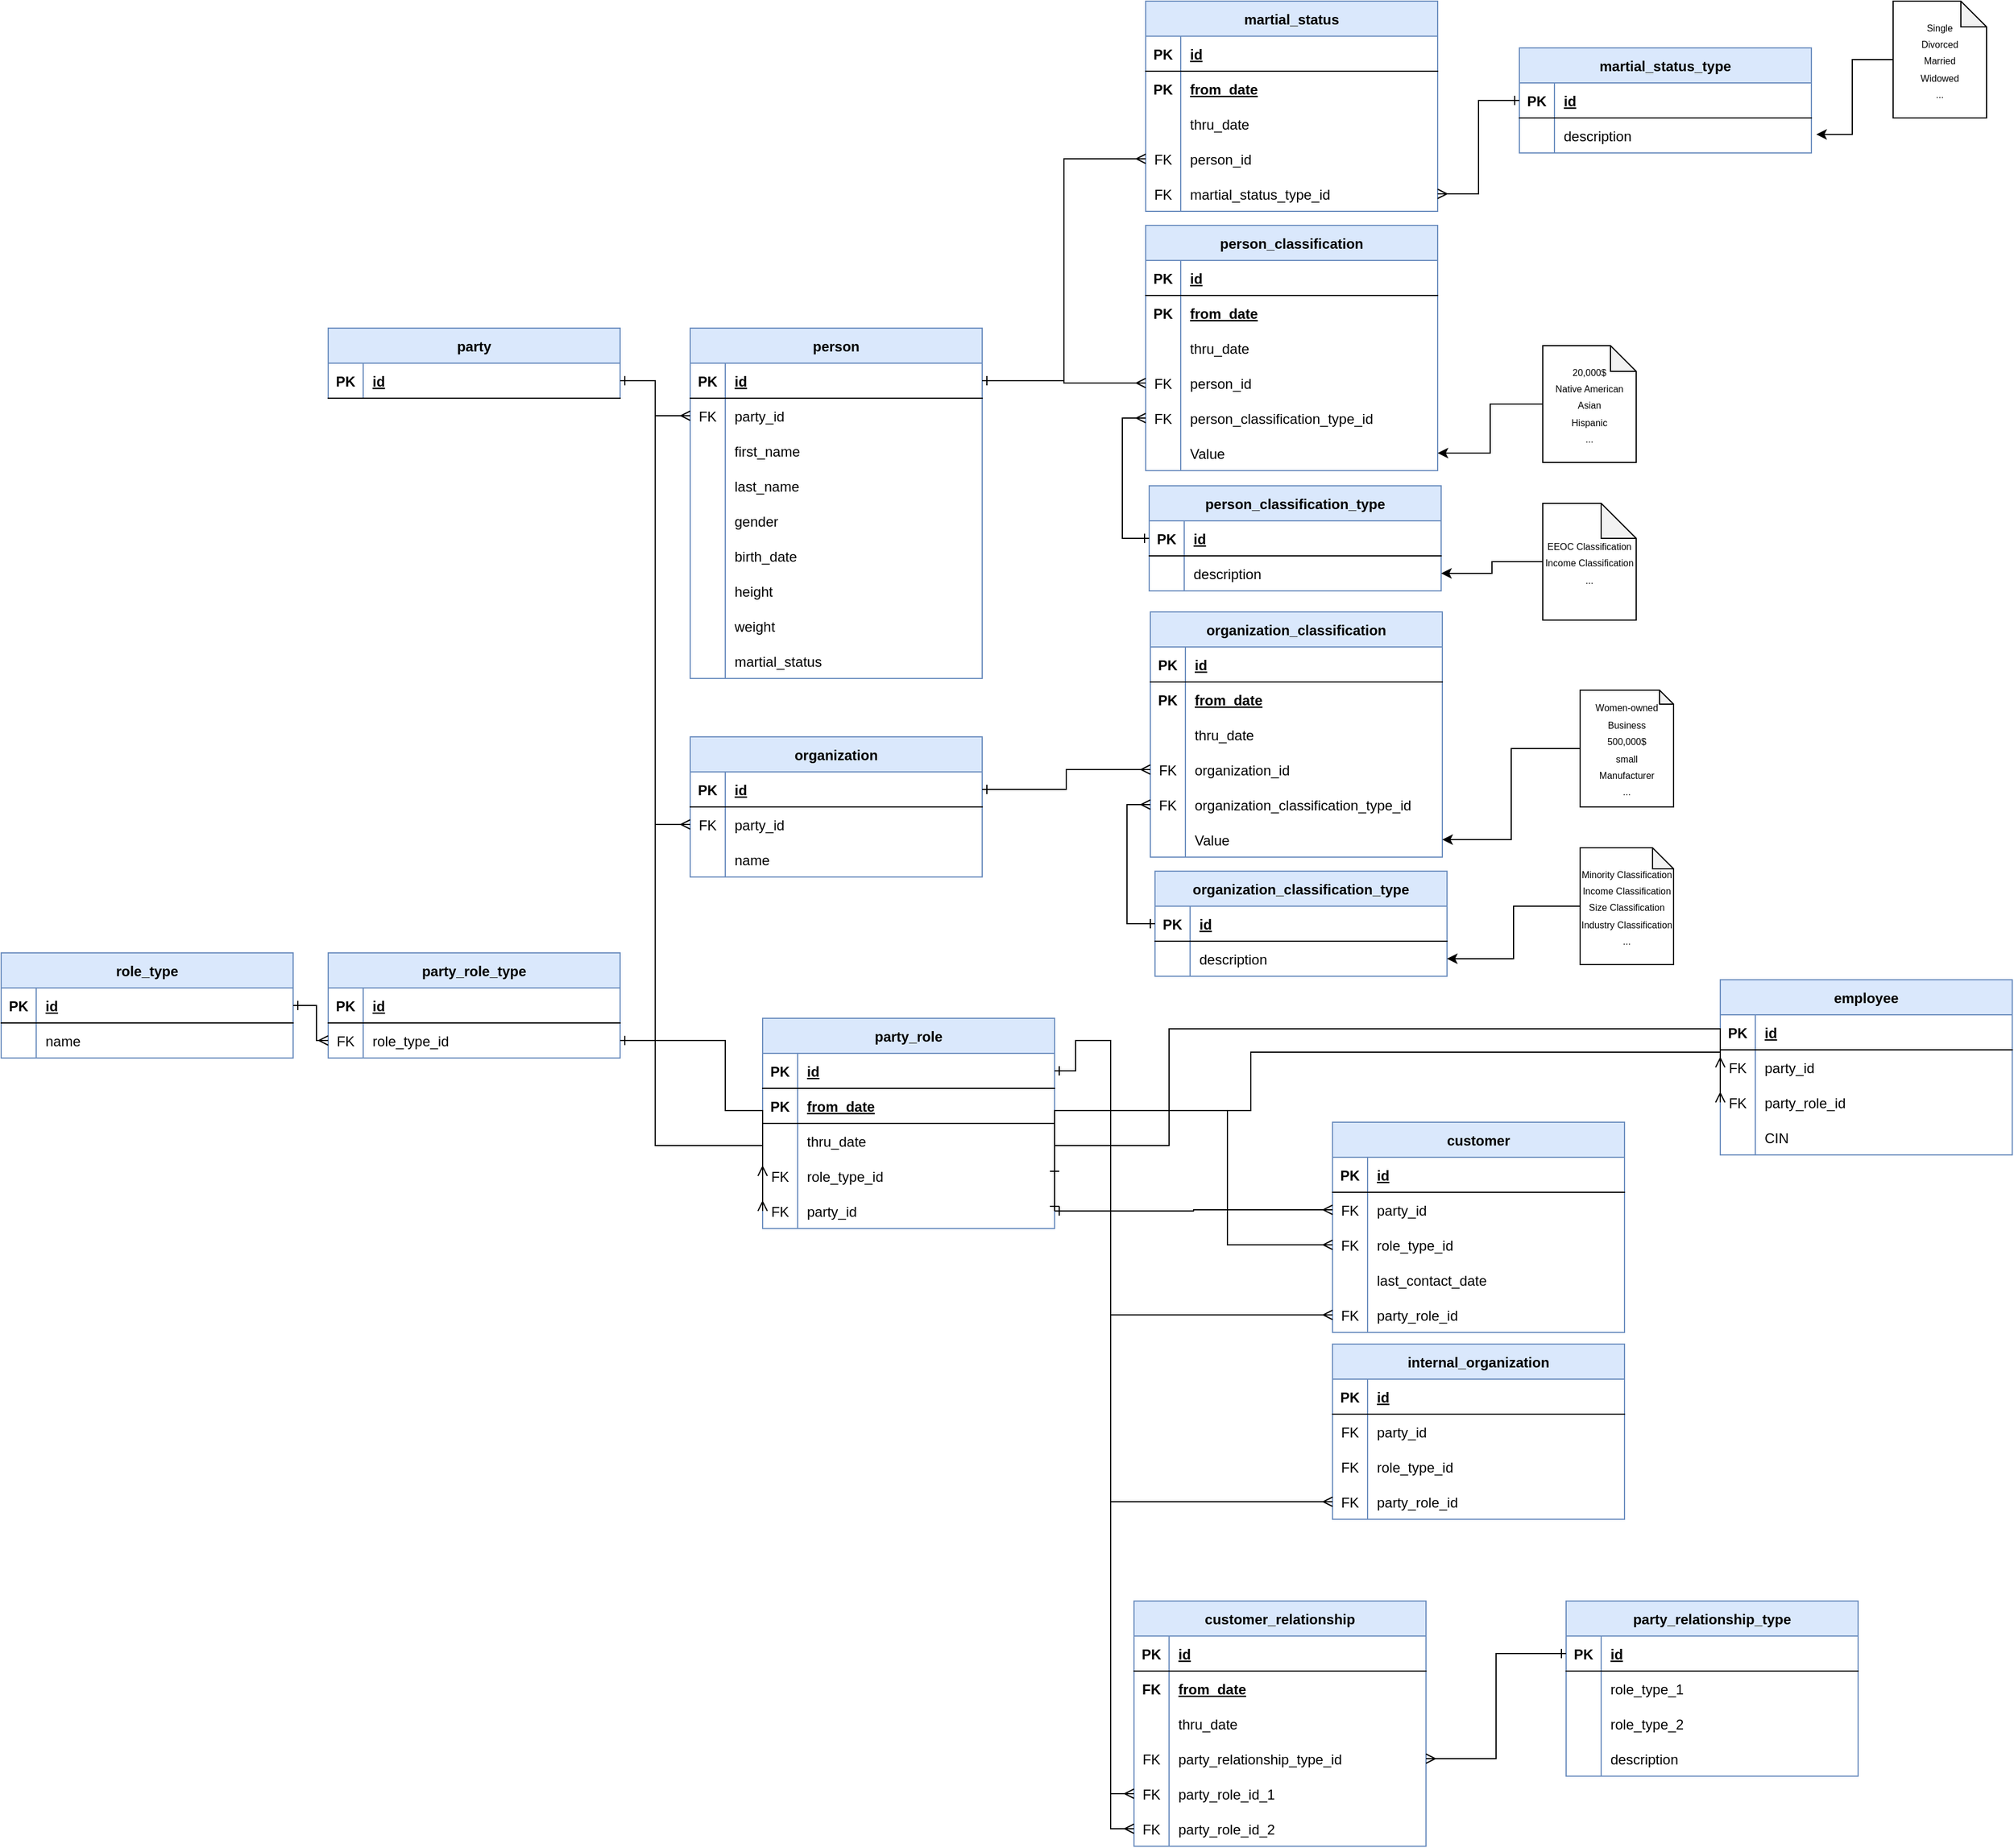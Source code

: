 <mxfile version="24.4.0" type="github">
  <diagram id="R2lEEEUBdFMjLlhIrx00" name="Page-1">
    <mxGraphModel dx="1763" dy="1584" grid="1" gridSize="10" guides="1" tooltips="1" connect="1" arrows="1" fold="1" page="1" pageScale="1" pageWidth="850" pageHeight="1100" math="0" shadow="0" extFonts="Permanent Marker^https://fonts.googleapis.com/css?family=Permanent+Marker">
      <root>
        <mxCell id="0" />
        <mxCell id="1" parent="0" />
        <mxCell id="C-vyLk0tnHw3VtMMgP7b-2" value="party" style="shape=table;startSize=30;container=1;collapsible=1;childLayout=tableLayout;fixedRows=1;rowLines=0;fontStyle=1;align=center;resizeLast=1;fillColor=#dae8fc;strokeColor=#6c8ebf;" parent="1" vertex="1">
          <mxGeometry x="40" y="110" width="250" height="60" as="geometry" />
        </mxCell>
        <mxCell id="C-vyLk0tnHw3VtMMgP7b-3" value="" style="shape=partialRectangle;collapsible=0;dropTarget=0;pointerEvents=0;fillColor=none;points=[[0,0.5],[1,0.5]];portConstraint=eastwest;top=0;left=0;right=0;bottom=1;" parent="C-vyLk0tnHw3VtMMgP7b-2" vertex="1">
          <mxGeometry y="30" width="250" height="30" as="geometry" />
        </mxCell>
        <mxCell id="C-vyLk0tnHw3VtMMgP7b-4" value="PK" style="shape=partialRectangle;overflow=hidden;connectable=0;fillColor=none;top=0;left=0;bottom=0;right=0;fontStyle=1;" parent="C-vyLk0tnHw3VtMMgP7b-3" vertex="1">
          <mxGeometry width="30" height="30" as="geometry">
            <mxRectangle width="30" height="30" as="alternateBounds" />
          </mxGeometry>
        </mxCell>
        <mxCell id="C-vyLk0tnHw3VtMMgP7b-5" value="id" style="shape=partialRectangle;overflow=hidden;connectable=0;fillColor=none;top=0;left=0;bottom=0;right=0;align=left;spacingLeft=6;fontStyle=5;" parent="C-vyLk0tnHw3VtMMgP7b-3" vertex="1">
          <mxGeometry x="30" width="220" height="30" as="geometry">
            <mxRectangle width="220" height="30" as="alternateBounds" />
          </mxGeometry>
        </mxCell>
        <mxCell id="1GohsP-z8Vl2iZUFlczl-1" value="person" style="shape=table;startSize=30;container=1;collapsible=1;childLayout=tableLayout;fixedRows=1;rowLines=0;fontStyle=1;align=center;resizeLast=1;fillColor=#dae8fc;strokeColor=#6c8ebf;" parent="1" vertex="1">
          <mxGeometry x="350" y="110" width="250" height="300" as="geometry" />
        </mxCell>
        <mxCell id="1GohsP-z8Vl2iZUFlczl-2" value="" style="shape=partialRectangle;collapsible=0;dropTarget=0;pointerEvents=0;fillColor=none;points=[[0,0.5],[1,0.5]];portConstraint=eastwest;top=0;left=0;right=0;bottom=1;" parent="1GohsP-z8Vl2iZUFlczl-1" vertex="1">
          <mxGeometry y="30" width="250" height="30" as="geometry" />
        </mxCell>
        <mxCell id="1GohsP-z8Vl2iZUFlczl-3" value="PK" style="shape=partialRectangle;overflow=hidden;connectable=0;fillColor=none;top=0;left=0;bottom=0;right=0;fontStyle=1;" parent="1GohsP-z8Vl2iZUFlczl-2" vertex="1">
          <mxGeometry width="30" height="30" as="geometry">
            <mxRectangle width="30" height="30" as="alternateBounds" />
          </mxGeometry>
        </mxCell>
        <mxCell id="1GohsP-z8Vl2iZUFlczl-4" value="id" style="shape=partialRectangle;overflow=hidden;connectable=0;fillColor=none;top=0;left=0;bottom=0;right=0;align=left;spacingLeft=6;fontStyle=5;" parent="1GohsP-z8Vl2iZUFlczl-2" vertex="1">
          <mxGeometry x="30" width="220" height="30" as="geometry">
            <mxRectangle width="220" height="30" as="alternateBounds" />
          </mxGeometry>
        </mxCell>
        <mxCell id="1GohsP-z8Vl2iZUFlczl-5" value="" style="shape=partialRectangle;collapsible=0;dropTarget=0;pointerEvents=0;fillColor=none;points=[[0,0.5],[1,0.5]];portConstraint=eastwest;top=0;left=0;right=0;bottom=0;" parent="1GohsP-z8Vl2iZUFlczl-1" vertex="1">
          <mxGeometry y="60" width="250" height="30" as="geometry" />
        </mxCell>
        <mxCell id="1GohsP-z8Vl2iZUFlczl-6" value="FK" style="shape=partialRectangle;overflow=hidden;connectable=0;fillColor=none;top=0;left=0;bottom=0;right=0;" parent="1GohsP-z8Vl2iZUFlczl-5" vertex="1">
          <mxGeometry width="30" height="30" as="geometry">
            <mxRectangle width="30" height="30" as="alternateBounds" />
          </mxGeometry>
        </mxCell>
        <mxCell id="1GohsP-z8Vl2iZUFlczl-7" value="party_id" style="shape=partialRectangle;overflow=hidden;connectable=0;fillColor=none;top=0;left=0;bottom=0;right=0;align=left;spacingLeft=6;" parent="1GohsP-z8Vl2iZUFlczl-5" vertex="1">
          <mxGeometry x="30" width="220" height="30" as="geometry">
            <mxRectangle width="220" height="30" as="alternateBounds" />
          </mxGeometry>
        </mxCell>
        <mxCell id="1GohsP-z8Vl2iZUFlczl-15" value="" style="shape=partialRectangle;collapsible=0;dropTarget=0;pointerEvents=0;fillColor=none;points=[[0,0.5],[1,0.5]];portConstraint=eastwest;top=0;left=0;right=0;bottom=0;" parent="1GohsP-z8Vl2iZUFlczl-1" vertex="1">
          <mxGeometry y="90" width="250" height="30" as="geometry" />
        </mxCell>
        <mxCell id="1GohsP-z8Vl2iZUFlczl-16" value="" style="shape=partialRectangle;overflow=hidden;connectable=0;fillColor=none;top=0;left=0;bottom=0;right=0;" parent="1GohsP-z8Vl2iZUFlczl-15" vertex="1">
          <mxGeometry width="30" height="30" as="geometry">
            <mxRectangle width="30" height="30" as="alternateBounds" />
          </mxGeometry>
        </mxCell>
        <mxCell id="1GohsP-z8Vl2iZUFlczl-17" value="first_name" style="shape=partialRectangle;overflow=hidden;connectable=0;fillColor=none;top=0;left=0;bottom=0;right=0;align=left;spacingLeft=6;" parent="1GohsP-z8Vl2iZUFlczl-15" vertex="1">
          <mxGeometry x="30" width="220" height="30" as="geometry">
            <mxRectangle width="220" height="30" as="alternateBounds" />
          </mxGeometry>
        </mxCell>
        <mxCell id="1GohsP-z8Vl2iZUFlczl-18" value="" style="shape=partialRectangle;collapsible=0;dropTarget=0;pointerEvents=0;fillColor=none;points=[[0,0.5],[1,0.5]];portConstraint=eastwest;top=0;left=0;right=0;bottom=0;" parent="1GohsP-z8Vl2iZUFlczl-1" vertex="1">
          <mxGeometry y="120" width="250" height="30" as="geometry" />
        </mxCell>
        <mxCell id="1GohsP-z8Vl2iZUFlczl-19" value="" style="shape=partialRectangle;overflow=hidden;connectable=0;fillColor=none;top=0;left=0;bottom=0;right=0;" parent="1GohsP-z8Vl2iZUFlczl-18" vertex="1">
          <mxGeometry width="30" height="30" as="geometry">
            <mxRectangle width="30" height="30" as="alternateBounds" />
          </mxGeometry>
        </mxCell>
        <mxCell id="1GohsP-z8Vl2iZUFlczl-20" value="last_name" style="shape=partialRectangle;overflow=hidden;connectable=0;fillColor=none;top=0;left=0;bottom=0;right=0;align=left;spacingLeft=6;" parent="1GohsP-z8Vl2iZUFlczl-18" vertex="1">
          <mxGeometry x="30" width="220" height="30" as="geometry">
            <mxRectangle width="220" height="30" as="alternateBounds" />
          </mxGeometry>
        </mxCell>
        <mxCell id="1GohsP-z8Vl2iZUFlczl-21" value="" style="shape=partialRectangle;collapsible=0;dropTarget=0;pointerEvents=0;fillColor=none;points=[[0,0.5],[1,0.5]];portConstraint=eastwest;top=0;left=0;right=0;bottom=0;" parent="1GohsP-z8Vl2iZUFlczl-1" vertex="1">
          <mxGeometry y="150" width="250" height="30" as="geometry" />
        </mxCell>
        <mxCell id="1GohsP-z8Vl2iZUFlczl-22" value="" style="shape=partialRectangle;overflow=hidden;connectable=0;fillColor=none;top=0;left=0;bottom=0;right=0;" parent="1GohsP-z8Vl2iZUFlczl-21" vertex="1">
          <mxGeometry width="30" height="30" as="geometry">
            <mxRectangle width="30" height="30" as="alternateBounds" />
          </mxGeometry>
        </mxCell>
        <mxCell id="1GohsP-z8Vl2iZUFlczl-23" value="gender" style="shape=partialRectangle;overflow=hidden;connectable=0;fillColor=none;top=0;left=0;bottom=0;right=0;align=left;spacingLeft=6;" parent="1GohsP-z8Vl2iZUFlczl-21" vertex="1">
          <mxGeometry x="30" width="220" height="30" as="geometry">
            <mxRectangle width="220" height="30" as="alternateBounds" />
          </mxGeometry>
        </mxCell>
        <mxCell id="1GohsP-z8Vl2iZUFlczl-24" value="" style="shape=partialRectangle;collapsible=0;dropTarget=0;pointerEvents=0;fillColor=none;points=[[0,0.5],[1,0.5]];portConstraint=eastwest;top=0;left=0;right=0;bottom=0;" parent="1GohsP-z8Vl2iZUFlczl-1" vertex="1">
          <mxGeometry y="180" width="250" height="30" as="geometry" />
        </mxCell>
        <mxCell id="1GohsP-z8Vl2iZUFlczl-25" value="" style="shape=partialRectangle;overflow=hidden;connectable=0;fillColor=none;top=0;left=0;bottom=0;right=0;" parent="1GohsP-z8Vl2iZUFlczl-24" vertex="1">
          <mxGeometry width="30" height="30" as="geometry">
            <mxRectangle width="30" height="30" as="alternateBounds" />
          </mxGeometry>
        </mxCell>
        <mxCell id="1GohsP-z8Vl2iZUFlczl-26" value="birth_date" style="shape=partialRectangle;overflow=hidden;connectable=0;fillColor=none;top=0;left=0;bottom=0;right=0;align=left;spacingLeft=6;" parent="1GohsP-z8Vl2iZUFlczl-24" vertex="1">
          <mxGeometry x="30" width="220" height="30" as="geometry">
            <mxRectangle width="220" height="30" as="alternateBounds" />
          </mxGeometry>
        </mxCell>
        <mxCell id="1GohsP-z8Vl2iZUFlczl-27" value="" style="shape=partialRectangle;collapsible=0;dropTarget=0;pointerEvents=0;fillColor=none;points=[[0,0.5],[1,0.5]];portConstraint=eastwest;top=0;left=0;right=0;bottom=0;" parent="1GohsP-z8Vl2iZUFlczl-1" vertex="1">
          <mxGeometry y="210" width="250" height="30" as="geometry" />
        </mxCell>
        <mxCell id="1GohsP-z8Vl2iZUFlczl-28" value="" style="shape=partialRectangle;overflow=hidden;connectable=0;fillColor=none;top=0;left=0;bottom=0;right=0;" parent="1GohsP-z8Vl2iZUFlczl-27" vertex="1">
          <mxGeometry width="30" height="30" as="geometry">
            <mxRectangle width="30" height="30" as="alternateBounds" />
          </mxGeometry>
        </mxCell>
        <mxCell id="1GohsP-z8Vl2iZUFlczl-29" value="height" style="shape=partialRectangle;overflow=hidden;connectable=0;fillColor=none;top=0;left=0;bottom=0;right=0;align=left;spacingLeft=6;" parent="1GohsP-z8Vl2iZUFlczl-27" vertex="1">
          <mxGeometry x="30" width="220" height="30" as="geometry">
            <mxRectangle width="220" height="30" as="alternateBounds" />
          </mxGeometry>
        </mxCell>
        <mxCell id="1GohsP-z8Vl2iZUFlczl-30" value="" style="shape=partialRectangle;collapsible=0;dropTarget=0;pointerEvents=0;fillColor=none;points=[[0,0.5],[1,0.5]];portConstraint=eastwest;top=0;left=0;right=0;bottom=0;" parent="1GohsP-z8Vl2iZUFlczl-1" vertex="1">
          <mxGeometry y="240" width="250" height="30" as="geometry" />
        </mxCell>
        <mxCell id="1GohsP-z8Vl2iZUFlczl-31" value="" style="shape=partialRectangle;overflow=hidden;connectable=0;fillColor=none;top=0;left=0;bottom=0;right=0;" parent="1GohsP-z8Vl2iZUFlczl-30" vertex="1">
          <mxGeometry width="30" height="30" as="geometry">
            <mxRectangle width="30" height="30" as="alternateBounds" />
          </mxGeometry>
        </mxCell>
        <mxCell id="1GohsP-z8Vl2iZUFlczl-32" value="weight" style="shape=partialRectangle;overflow=hidden;connectable=0;fillColor=none;top=0;left=0;bottom=0;right=0;align=left;spacingLeft=6;" parent="1GohsP-z8Vl2iZUFlczl-30" vertex="1">
          <mxGeometry x="30" width="220" height="30" as="geometry">
            <mxRectangle width="220" height="30" as="alternateBounds" />
          </mxGeometry>
        </mxCell>
        <mxCell id="1GohsP-z8Vl2iZUFlczl-33" value="" style="shape=partialRectangle;collapsible=0;dropTarget=0;pointerEvents=0;fillColor=none;points=[[0,0.5],[1,0.5]];portConstraint=eastwest;top=0;left=0;right=0;bottom=0;" parent="1GohsP-z8Vl2iZUFlczl-1" vertex="1">
          <mxGeometry y="270" width="250" height="30" as="geometry" />
        </mxCell>
        <mxCell id="1GohsP-z8Vl2iZUFlczl-34" value="" style="shape=partialRectangle;overflow=hidden;connectable=0;fillColor=none;top=0;left=0;bottom=0;right=0;" parent="1GohsP-z8Vl2iZUFlczl-33" vertex="1">
          <mxGeometry width="30" height="30" as="geometry">
            <mxRectangle width="30" height="30" as="alternateBounds" />
          </mxGeometry>
        </mxCell>
        <mxCell id="1GohsP-z8Vl2iZUFlczl-35" value="martial_status" style="shape=partialRectangle;overflow=hidden;connectable=0;fillColor=none;top=0;left=0;bottom=0;right=0;align=left;spacingLeft=6;" parent="1GohsP-z8Vl2iZUFlczl-33" vertex="1">
          <mxGeometry x="30" width="220" height="30" as="geometry">
            <mxRectangle width="220" height="30" as="alternateBounds" />
          </mxGeometry>
        </mxCell>
        <mxCell id="1GohsP-z8Vl2iZUFlczl-36" value="organization" style="shape=table;startSize=30;container=1;collapsible=1;childLayout=tableLayout;fixedRows=1;rowLines=0;fontStyle=1;align=center;resizeLast=1;fillColor=#dae8fc;strokeColor=#6c8ebf;" parent="1" vertex="1">
          <mxGeometry x="350" y="460" width="250" height="120" as="geometry" />
        </mxCell>
        <mxCell id="1GohsP-z8Vl2iZUFlczl-37" value="" style="shape=partialRectangle;collapsible=0;dropTarget=0;pointerEvents=0;fillColor=none;points=[[0,0.5],[1,0.5]];portConstraint=eastwest;top=0;left=0;right=0;bottom=1;" parent="1GohsP-z8Vl2iZUFlczl-36" vertex="1">
          <mxGeometry y="30" width="250" height="30" as="geometry" />
        </mxCell>
        <mxCell id="1GohsP-z8Vl2iZUFlczl-38" value="PK" style="shape=partialRectangle;overflow=hidden;connectable=0;fillColor=none;top=0;left=0;bottom=0;right=0;fontStyle=1;" parent="1GohsP-z8Vl2iZUFlczl-37" vertex="1">
          <mxGeometry width="30" height="30" as="geometry">
            <mxRectangle width="30" height="30" as="alternateBounds" />
          </mxGeometry>
        </mxCell>
        <mxCell id="1GohsP-z8Vl2iZUFlczl-39" value="id" style="shape=partialRectangle;overflow=hidden;connectable=0;fillColor=none;top=0;left=0;bottom=0;right=0;align=left;spacingLeft=6;fontStyle=5;" parent="1GohsP-z8Vl2iZUFlczl-37" vertex="1">
          <mxGeometry x="30" width="220" height="30" as="geometry">
            <mxRectangle width="220" height="30" as="alternateBounds" />
          </mxGeometry>
        </mxCell>
        <mxCell id="1GohsP-z8Vl2iZUFlczl-40" value="" style="shape=partialRectangle;collapsible=0;dropTarget=0;pointerEvents=0;fillColor=none;points=[[0,0.5],[1,0.5]];portConstraint=eastwest;top=0;left=0;right=0;bottom=0;" parent="1GohsP-z8Vl2iZUFlczl-36" vertex="1">
          <mxGeometry y="60" width="250" height="30" as="geometry" />
        </mxCell>
        <mxCell id="1GohsP-z8Vl2iZUFlczl-41" value="FK" style="shape=partialRectangle;overflow=hidden;connectable=0;fillColor=none;top=0;left=0;bottom=0;right=0;" parent="1GohsP-z8Vl2iZUFlczl-40" vertex="1">
          <mxGeometry width="30" height="30" as="geometry">
            <mxRectangle width="30" height="30" as="alternateBounds" />
          </mxGeometry>
        </mxCell>
        <mxCell id="1GohsP-z8Vl2iZUFlczl-42" value="party_id" style="shape=partialRectangle;overflow=hidden;connectable=0;fillColor=none;top=0;left=0;bottom=0;right=0;align=left;spacingLeft=6;" parent="1GohsP-z8Vl2iZUFlczl-40" vertex="1">
          <mxGeometry x="30" width="220" height="30" as="geometry">
            <mxRectangle width="220" height="30" as="alternateBounds" />
          </mxGeometry>
        </mxCell>
        <mxCell id="1GohsP-z8Vl2iZUFlczl-43" value="" style="shape=partialRectangle;collapsible=0;dropTarget=0;pointerEvents=0;fillColor=none;points=[[0,0.5],[1,0.5]];portConstraint=eastwest;top=0;left=0;right=0;bottom=0;" parent="1GohsP-z8Vl2iZUFlczl-36" vertex="1">
          <mxGeometry y="90" width="250" height="30" as="geometry" />
        </mxCell>
        <mxCell id="1GohsP-z8Vl2iZUFlczl-44" value="" style="shape=partialRectangle;overflow=hidden;connectable=0;fillColor=none;top=0;left=0;bottom=0;right=0;" parent="1GohsP-z8Vl2iZUFlczl-43" vertex="1">
          <mxGeometry width="30" height="30" as="geometry">
            <mxRectangle width="30" height="30" as="alternateBounds" />
          </mxGeometry>
        </mxCell>
        <mxCell id="1GohsP-z8Vl2iZUFlczl-45" value="name" style="shape=partialRectangle;overflow=hidden;connectable=0;fillColor=none;top=0;left=0;bottom=0;right=0;align=left;spacingLeft=6;" parent="1GohsP-z8Vl2iZUFlczl-43" vertex="1">
          <mxGeometry x="30" width="220" height="30" as="geometry">
            <mxRectangle width="220" height="30" as="alternateBounds" />
          </mxGeometry>
        </mxCell>
        <mxCell id="1GohsP-z8Vl2iZUFlczl-64" value="person_classification" style="shape=table;startSize=30;container=1;collapsible=1;childLayout=tableLayout;fixedRows=1;rowLines=0;fontStyle=1;align=center;resizeLast=1;fillColor=#dae8fc;strokeColor=#6c8ebf;" parent="1" vertex="1">
          <mxGeometry x="740" y="22" width="250" height="210" as="geometry" />
        </mxCell>
        <mxCell id="1GohsP-z8Vl2iZUFlczl-65" value="" style="shape=partialRectangle;collapsible=0;dropTarget=0;pointerEvents=0;fillColor=none;points=[[0,0.5],[1,0.5]];portConstraint=eastwest;top=0;left=0;right=0;bottom=1;" parent="1GohsP-z8Vl2iZUFlczl-64" vertex="1">
          <mxGeometry y="30" width="250" height="30" as="geometry" />
        </mxCell>
        <mxCell id="1GohsP-z8Vl2iZUFlczl-66" value="PK" style="shape=partialRectangle;overflow=hidden;connectable=0;fillColor=none;top=0;left=0;bottom=0;right=0;fontStyle=1;" parent="1GohsP-z8Vl2iZUFlczl-65" vertex="1">
          <mxGeometry width="30" height="30" as="geometry">
            <mxRectangle width="30" height="30" as="alternateBounds" />
          </mxGeometry>
        </mxCell>
        <mxCell id="1GohsP-z8Vl2iZUFlczl-67" value="id" style="shape=partialRectangle;overflow=hidden;connectable=0;fillColor=none;top=0;left=0;bottom=0;right=0;align=left;spacingLeft=6;fontStyle=5;" parent="1GohsP-z8Vl2iZUFlczl-65" vertex="1">
          <mxGeometry x="30" width="220" height="30" as="geometry">
            <mxRectangle width="220" height="30" as="alternateBounds" />
          </mxGeometry>
        </mxCell>
        <mxCell id="1GohsP-z8Vl2iZUFlczl-68" value="" style="shape=partialRectangle;collapsible=0;dropTarget=0;pointerEvents=0;fillColor=none;points=[[0,0.5],[1,0.5]];portConstraint=eastwest;top=0;left=0;right=0;bottom=0;" parent="1GohsP-z8Vl2iZUFlczl-64" vertex="1">
          <mxGeometry y="60" width="250" height="30" as="geometry" />
        </mxCell>
        <mxCell id="1GohsP-z8Vl2iZUFlczl-69" value="PK" style="shape=partialRectangle;overflow=hidden;connectable=0;fillColor=none;top=0;left=0;bottom=0;right=0;fontStyle=1" parent="1GohsP-z8Vl2iZUFlczl-68" vertex="1">
          <mxGeometry width="30" height="30" as="geometry">
            <mxRectangle width="30" height="30" as="alternateBounds" />
          </mxGeometry>
        </mxCell>
        <mxCell id="1GohsP-z8Vl2iZUFlczl-70" value="from_date" style="shape=partialRectangle;overflow=hidden;connectable=0;fillColor=none;top=0;left=0;bottom=0;right=0;align=left;spacingLeft=6;fontStyle=5" parent="1GohsP-z8Vl2iZUFlczl-68" vertex="1">
          <mxGeometry x="30" width="220" height="30" as="geometry">
            <mxRectangle width="220" height="30" as="alternateBounds" />
          </mxGeometry>
        </mxCell>
        <mxCell id="1GohsP-z8Vl2iZUFlczl-71" value="" style="shape=partialRectangle;collapsible=0;dropTarget=0;pointerEvents=0;fillColor=none;points=[[0,0.5],[1,0.5]];portConstraint=eastwest;top=0;left=0;right=0;bottom=0;" parent="1GohsP-z8Vl2iZUFlczl-64" vertex="1">
          <mxGeometry y="90" width="250" height="30" as="geometry" />
        </mxCell>
        <mxCell id="1GohsP-z8Vl2iZUFlczl-72" value="" style="shape=partialRectangle;overflow=hidden;connectable=0;fillColor=none;top=0;left=0;bottom=0;right=0;" parent="1GohsP-z8Vl2iZUFlczl-71" vertex="1">
          <mxGeometry width="30" height="30" as="geometry">
            <mxRectangle width="30" height="30" as="alternateBounds" />
          </mxGeometry>
        </mxCell>
        <mxCell id="1GohsP-z8Vl2iZUFlczl-73" value="thru_date" style="shape=partialRectangle;overflow=hidden;connectable=0;fillColor=none;top=0;left=0;bottom=0;right=0;align=left;spacingLeft=6;" parent="1GohsP-z8Vl2iZUFlczl-71" vertex="1">
          <mxGeometry x="30" width="220" height="30" as="geometry">
            <mxRectangle width="220" height="30" as="alternateBounds" />
          </mxGeometry>
        </mxCell>
        <mxCell id="1GohsP-z8Vl2iZUFlczl-74" value="" style="shape=partialRectangle;collapsible=0;dropTarget=0;pointerEvents=0;fillColor=none;points=[[0,0.5],[1,0.5]];portConstraint=eastwest;top=0;left=0;right=0;bottom=0;" parent="1GohsP-z8Vl2iZUFlczl-64" vertex="1">
          <mxGeometry y="120" width="250" height="30" as="geometry" />
        </mxCell>
        <mxCell id="1GohsP-z8Vl2iZUFlczl-75" value="FK" style="shape=partialRectangle;overflow=hidden;connectable=0;fillColor=none;top=0;left=0;bottom=0;right=0;" parent="1GohsP-z8Vl2iZUFlczl-74" vertex="1">
          <mxGeometry width="30" height="30" as="geometry">
            <mxRectangle width="30" height="30" as="alternateBounds" />
          </mxGeometry>
        </mxCell>
        <mxCell id="1GohsP-z8Vl2iZUFlczl-76" value="person_id" style="shape=partialRectangle;overflow=hidden;connectable=0;fillColor=none;top=0;left=0;bottom=0;right=0;align=left;spacingLeft=6;" parent="1GohsP-z8Vl2iZUFlczl-74" vertex="1">
          <mxGeometry x="30" width="220" height="30" as="geometry">
            <mxRectangle width="220" height="30" as="alternateBounds" />
          </mxGeometry>
        </mxCell>
        <mxCell id="rvzq93MCYdVfDA7AGB-H-57" value="" style="shape=partialRectangle;collapsible=0;dropTarget=0;pointerEvents=0;fillColor=none;points=[[0,0.5],[1,0.5]];portConstraint=eastwest;top=0;left=0;right=0;bottom=0;" vertex="1" parent="1GohsP-z8Vl2iZUFlczl-64">
          <mxGeometry y="150" width="250" height="30" as="geometry" />
        </mxCell>
        <mxCell id="rvzq93MCYdVfDA7AGB-H-58" value="FK" style="shape=partialRectangle;overflow=hidden;connectable=0;fillColor=none;top=0;left=0;bottom=0;right=0;" vertex="1" parent="rvzq93MCYdVfDA7AGB-H-57">
          <mxGeometry width="30" height="30" as="geometry">
            <mxRectangle width="30" height="30" as="alternateBounds" />
          </mxGeometry>
        </mxCell>
        <mxCell id="rvzq93MCYdVfDA7AGB-H-59" value="person_classification_type_id" style="shape=partialRectangle;overflow=hidden;connectable=0;fillColor=none;top=0;left=0;bottom=0;right=0;align=left;spacingLeft=6;fontStyle=0" vertex="1" parent="rvzq93MCYdVfDA7AGB-H-57">
          <mxGeometry x="30" width="220" height="30" as="geometry">
            <mxRectangle width="220" height="30" as="alternateBounds" />
          </mxGeometry>
        </mxCell>
        <mxCell id="rvzq93MCYdVfDA7AGB-H-68" value="" style="shape=partialRectangle;collapsible=0;dropTarget=0;pointerEvents=0;fillColor=none;points=[[0,0.5],[1,0.5]];portConstraint=eastwest;top=0;left=0;right=0;bottom=0;" vertex="1" parent="1GohsP-z8Vl2iZUFlczl-64">
          <mxGeometry y="180" width="250" height="30" as="geometry" />
        </mxCell>
        <mxCell id="rvzq93MCYdVfDA7AGB-H-69" value="" style="shape=partialRectangle;overflow=hidden;connectable=0;fillColor=none;top=0;left=0;bottom=0;right=0;" vertex="1" parent="rvzq93MCYdVfDA7AGB-H-68">
          <mxGeometry width="30" height="30" as="geometry">
            <mxRectangle width="30" height="30" as="alternateBounds" />
          </mxGeometry>
        </mxCell>
        <mxCell id="rvzq93MCYdVfDA7AGB-H-70" value="Value" style="shape=partialRectangle;overflow=hidden;connectable=0;fillColor=none;top=0;left=0;bottom=0;right=0;align=left;spacingLeft=6;" vertex="1" parent="rvzq93MCYdVfDA7AGB-H-68">
          <mxGeometry x="30" width="220" height="30" as="geometry">
            <mxRectangle width="220" height="30" as="alternateBounds" />
          </mxGeometry>
        </mxCell>
        <mxCell id="1GohsP-z8Vl2iZUFlczl-117" style="edgeStyle=orthogonalEdgeStyle;rounded=0;orthogonalLoop=1;jettySize=auto;html=1;exitX=1;exitY=0.5;exitDx=0;exitDy=0;entryX=0;entryY=0.5;entryDx=0;entryDy=0;endArrow=ERmany;endFill=0;startArrow=ERone;startFill=0;" parent="1" source="C-vyLk0tnHw3VtMMgP7b-3" target="1GohsP-z8Vl2iZUFlczl-5" edge="1">
          <mxGeometry relative="1" as="geometry" />
        </mxCell>
        <mxCell id="1GohsP-z8Vl2iZUFlczl-118" style="edgeStyle=orthogonalEdgeStyle;rounded=0;orthogonalLoop=1;jettySize=auto;html=1;exitX=1;exitY=0.5;exitDx=0;exitDy=0;entryX=0;entryY=0.5;entryDx=0;entryDy=0;endArrow=ERmany;endFill=0;startArrow=ERone;startFill=0;" parent="1" source="C-vyLk0tnHw3VtMMgP7b-3" target="1GohsP-z8Vl2iZUFlczl-40" edge="1">
          <mxGeometry relative="1" as="geometry" />
        </mxCell>
        <mxCell id="1GohsP-z8Vl2iZUFlczl-119" style="edgeStyle=orthogonalEdgeStyle;rounded=0;orthogonalLoop=1;jettySize=auto;html=1;exitX=1;exitY=0.5;exitDx=0;exitDy=0;entryX=0;entryY=0.5;entryDx=0;entryDy=0;startArrow=ERone;startFill=0;endArrow=ERmany;endFill=0;" parent="1" source="1GohsP-z8Vl2iZUFlczl-2" target="1GohsP-z8Vl2iZUFlczl-74" edge="1">
          <mxGeometry relative="1" as="geometry" />
        </mxCell>
        <mxCell id="1GohsP-z8Vl2iZUFlczl-125" value="party_role" style="shape=table;startSize=30;container=1;collapsible=1;childLayout=tableLayout;fixedRows=1;rowLines=0;fontStyle=1;align=center;resizeLast=1;fillColor=#dae8fc;strokeColor=#6c8ebf;" parent="1" vertex="1">
          <mxGeometry x="412" y="701" width="250" height="180" as="geometry" />
        </mxCell>
        <mxCell id="1GohsP-z8Vl2iZUFlczl-126" value="" style="shape=partialRectangle;collapsible=0;dropTarget=0;pointerEvents=0;fillColor=none;points=[[0,0.5],[1,0.5]];portConstraint=eastwest;top=0;left=0;right=0;bottom=1;" parent="1GohsP-z8Vl2iZUFlczl-125" vertex="1">
          <mxGeometry y="30" width="250" height="30" as="geometry" />
        </mxCell>
        <mxCell id="1GohsP-z8Vl2iZUFlczl-127" value="PK" style="shape=partialRectangle;overflow=hidden;connectable=0;fillColor=none;top=0;left=0;bottom=0;right=0;fontStyle=1;" parent="1GohsP-z8Vl2iZUFlczl-126" vertex="1">
          <mxGeometry width="30" height="30" as="geometry">
            <mxRectangle width="30" height="30" as="alternateBounds" />
          </mxGeometry>
        </mxCell>
        <mxCell id="1GohsP-z8Vl2iZUFlczl-128" value="id" style="shape=partialRectangle;overflow=hidden;connectable=0;fillColor=none;top=0;left=0;bottom=0;right=0;align=left;spacingLeft=6;fontStyle=5;" parent="1GohsP-z8Vl2iZUFlczl-126" vertex="1">
          <mxGeometry x="30" width="220" height="30" as="geometry">
            <mxRectangle width="220" height="30" as="alternateBounds" />
          </mxGeometry>
        </mxCell>
        <mxCell id="1GohsP-z8Vl2iZUFlczl-194" value="" style="shape=partialRectangle;collapsible=0;dropTarget=0;pointerEvents=0;fillColor=none;points=[[0,0.5],[1,0.5]];portConstraint=eastwest;top=0;left=0;right=0;bottom=1;" parent="1GohsP-z8Vl2iZUFlczl-125" vertex="1">
          <mxGeometry y="60" width="250" height="30" as="geometry" />
        </mxCell>
        <mxCell id="1GohsP-z8Vl2iZUFlczl-195" value="PK" style="shape=partialRectangle;overflow=hidden;connectable=0;fillColor=none;top=0;left=0;bottom=0;right=0;fontStyle=1;" parent="1GohsP-z8Vl2iZUFlczl-194" vertex="1">
          <mxGeometry width="30" height="30" as="geometry">
            <mxRectangle width="30" height="30" as="alternateBounds" />
          </mxGeometry>
        </mxCell>
        <mxCell id="1GohsP-z8Vl2iZUFlczl-196" value="from_date" style="shape=partialRectangle;overflow=hidden;connectable=0;fillColor=none;top=0;left=0;bottom=0;right=0;align=left;spacingLeft=6;fontStyle=5;" parent="1GohsP-z8Vl2iZUFlczl-194" vertex="1">
          <mxGeometry x="30" width="220" height="30" as="geometry">
            <mxRectangle width="220" height="30" as="alternateBounds" />
          </mxGeometry>
        </mxCell>
        <mxCell id="1GohsP-z8Vl2iZUFlczl-129" value="" style="shape=partialRectangle;collapsible=0;dropTarget=0;pointerEvents=0;fillColor=none;points=[[0,0.5],[1,0.5]];portConstraint=eastwest;top=0;left=0;right=0;bottom=0;" parent="1GohsP-z8Vl2iZUFlczl-125" vertex="1">
          <mxGeometry y="90" width="250" height="30" as="geometry" />
        </mxCell>
        <mxCell id="1GohsP-z8Vl2iZUFlczl-130" value="" style="shape=partialRectangle;overflow=hidden;connectable=0;fillColor=none;top=0;left=0;bottom=0;right=0;fontStyle=0" parent="1GohsP-z8Vl2iZUFlczl-129" vertex="1">
          <mxGeometry width="30" height="30" as="geometry">
            <mxRectangle width="30" height="30" as="alternateBounds" />
          </mxGeometry>
        </mxCell>
        <mxCell id="1GohsP-z8Vl2iZUFlczl-131" value="thru_date" style="shape=partialRectangle;overflow=hidden;connectable=0;fillColor=none;top=0;left=0;bottom=0;right=0;align=left;spacingLeft=6;fontStyle=0" parent="1GohsP-z8Vl2iZUFlczl-129" vertex="1">
          <mxGeometry x="30" width="220" height="30" as="geometry">
            <mxRectangle width="220" height="30" as="alternateBounds" />
          </mxGeometry>
        </mxCell>
        <mxCell id="1GohsP-z8Vl2iZUFlczl-200" value="" style="shape=partialRectangle;collapsible=0;dropTarget=0;pointerEvents=0;fillColor=none;points=[[0,0.5],[1,0.5]];portConstraint=eastwest;top=0;left=0;right=0;bottom=0;" parent="1GohsP-z8Vl2iZUFlczl-125" vertex="1">
          <mxGeometry y="120" width="250" height="30" as="geometry" />
        </mxCell>
        <mxCell id="1GohsP-z8Vl2iZUFlczl-201" value="FK" style="shape=partialRectangle;overflow=hidden;connectable=0;fillColor=none;top=0;left=0;bottom=0;right=0;fontStyle=0" parent="1GohsP-z8Vl2iZUFlczl-200" vertex="1">
          <mxGeometry width="30" height="30" as="geometry">
            <mxRectangle width="30" height="30" as="alternateBounds" />
          </mxGeometry>
        </mxCell>
        <mxCell id="1GohsP-z8Vl2iZUFlczl-202" value="role_type_id" style="shape=partialRectangle;overflow=hidden;connectable=0;fillColor=none;top=0;left=0;bottom=0;right=0;align=left;spacingLeft=6;fontStyle=0" parent="1GohsP-z8Vl2iZUFlczl-200" vertex="1">
          <mxGeometry x="30" width="220" height="30" as="geometry">
            <mxRectangle width="220" height="30" as="alternateBounds" />
          </mxGeometry>
        </mxCell>
        <mxCell id="1GohsP-z8Vl2iZUFlczl-132" value="" style="shape=partialRectangle;collapsible=0;dropTarget=0;pointerEvents=0;fillColor=none;points=[[0,0.5],[1,0.5]];portConstraint=eastwest;top=0;left=0;right=0;bottom=0;" parent="1GohsP-z8Vl2iZUFlczl-125" vertex="1">
          <mxGeometry y="150" width="250" height="30" as="geometry" />
        </mxCell>
        <mxCell id="1GohsP-z8Vl2iZUFlczl-133" value="FK" style="shape=partialRectangle;overflow=hidden;connectable=0;fillColor=none;top=0;left=0;bottom=0;right=0;" parent="1GohsP-z8Vl2iZUFlczl-132" vertex="1">
          <mxGeometry width="30" height="30" as="geometry">
            <mxRectangle width="30" height="30" as="alternateBounds" />
          </mxGeometry>
        </mxCell>
        <mxCell id="1GohsP-z8Vl2iZUFlczl-134" value="party_id" style="shape=partialRectangle;overflow=hidden;connectable=0;fillColor=none;top=0;left=0;bottom=0;right=0;align=left;spacingLeft=6;" parent="1GohsP-z8Vl2iZUFlczl-132" vertex="1">
          <mxGeometry x="30" width="220" height="30" as="geometry">
            <mxRectangle width="220" height="30" as="alternateBounds" />
          </mxGeometry>
        </mxCell>
        <mxCell id="1GohsP-z8Vl2iZUFlczl-151" value="party_role_type" style="shape=table;startSize=30;container=1;collapsible=1;childLayout=tableLayout;fixedRows=1;rowLines=0;fontStyle=1;align=center;resizeLast=1;fillColor=#dae8fc;strokeColor=#6c8ebf;" parent="1" vertex="1">
          <mxGeometry x="40" y="645" width="250" height="90" as="geometry" />
        </mxCell>
        <mxCell id="1GohsP-z8Vl2iZUFlczl-152" value="" style="shape=partialRectangle;collapsible=0;dropTarget=0;pointerEvents=0;fillColor=none;points=[[0,0.5],[1,0.5]];portConstraint=eastwest;top=0;left=0;right=0;bottom=1;" parent="1GohsP-z8Vl2iZUFlczl-151" vertex="1">
          <mxGeometry y="30" width="250" height="30" as="geometry" />
        </mxCell>
        <mxCell id="1GohsP-z8Vl2iZUFlczl-153" value="PK" style="shape=partialRectangle;overflow=hidden;connectable=0;fillColor=none;top=0;left=0;bottom=0;right=0;fontStyle=1;" parent="1GohsP-z8Vl2iZUFlczl-152" vertex="1">
          <mxGeometry width="30" height="30" as="geometry">
            <mxRectangle width="30" height="30" as="alternateBounds" />
          </mxGeometry>
        </mxCell>
        <mxCell id="1GohsP-z8Vl2iZUFlczl-154" value="id" style="shape=partialRectangle;overflow=hidden;connectable=0;fillColor=none;top=0;left=0;bottom=0;right=0;align=left;spacingLeft=6;fontStyle=5;" parent="1GohsP-z8Vl2iZUFlczl-152" vertex="1">
          <mxGeometry x="30" width="220" height="30" as="geometry">
            <mxRectangle width="220" height="30" as="alternateBounds" />
          </mxGeometry>
        </mxCell>
        <mxCell id="1GohsP-z8Vl2iZUFlczl-155" value="" style="shape=partialRectangle;collapsible=0;dropTarget=0;pointerEvents=0;fillColor=none;points=[[0,0.5],[1,0.5]];portConstraint=eastwest;top=0;left=0;right=0;bottom=0;" parent="1GohsP-z8Vl2iZUFlczl-151" vertex="1">
          <mxGeometry y="60" width="250" height="30" as="geometry" />
        </mxCell>
        <mxCell id="1GohsP-z8Vl2iZUFlczl-156" value="FK" style="shape=partialRectangle;overflow=hidden;connectable=0;fillColor=none;top=0;left=0;bottom=0;right=0;fontStyle=0" parent="1GohsP-z8Vl2iZUFlczl-155" vertex="1">
          <mxGeometry width="30" height="30" as="geometry">
            <mxRectangle width="30" height="30" as="alternateBounds" />
          </mxGeometry>
        </mxCell>
        <mxCell id="1GohsP-z8Vl2iZUFlczl-157" value="role_type_id" style="shape=partialRectangle;overflow=hidden;connectable=0;fillColor=none;top=0;left=0;bottom=0;right=0;align=left;spacingLeft=6;fontStyle=0" parent="1GohsP-z8Vl2iZUFlczl-155" vertex="1">
          <mxGeometry x="30" width="220" height="30" as="geometry">
            <mxRectangle width="220" height="30" as="alternateBounds" />
          </mxGeometry>
        </mxCell>
        <mxCell id="1GohsP-z8Vl2iZUFlczl-161" value="role_type" style="shape=table;startSize=30;container=1;collapsible=1;childLayout=tableLayout;fixedRows=1;rowLines=0;fontStyle=1;align=center;resizeLast=1;fillColor=#dae8fc;strokeColor=#6c8ebf;" parent="1" vertex="1">
          <mxGeometry x="-240" y="645" width="250" height="90" as="geometry" />
        </mxCell>
        <mxCell id="1GohsP-z8Vl2iZUFlczl-162" value="" style="shape=partialRectangle;collapsible=0;dropTarget=0;pointerEvents=0;fillColor=none;points=[[0,0.5],[1,0.5]];portConstraint=eastwest;top=0;left=0;right=0;bottom=1;" parent="1GohsP-z8Vl2iZUFlczl-161" vertex="1">
          <mxGeometry y="30" width="250" height="30" as="geometry" />
        </mxCell>
        <mxCell id="1GohsP-z8Vl2iZUFlczl-163" value="PK" style="shape=partialRectangle;overflow=hidden;connectable=0;fillColor=none;top=0;left=0;bottom=0;right=0;fontStyle=1;" parent="1GohsP-z8Vl2iZUFlczl-162" vertex="1">
          <mxGeometry width="30" height="30" as="geometry">
            <mxRectangle width="30" height="30" as="alternateBounds" />
          </mxGeometry>
        </mxCell>
        <mxCell id="1GohsP-z8Vl2iZUFlczl-164" value="id" style="shape=partialRectangle;overflow=hidden;connectable=0;fillColor=none;top=0;left=0;bottom=0;right=0;align=left;spacingLeft=6;fontStyle=5;" parent="1GohsP-z8Vl2iZUFlczl-162" vertex="1">
          <mxGeometry x="30" width="220" height="30" as="geometry">
            <mxRectangle width="220" height="30" as="alternateBounds" />
          </mxGeometry>
        </mxCell>
        <mxCell id="1GohsP-z8Vl2iZUFlczl-165" value="" style="shape=partialRectangle;collapsible=0;dropTarget=0;pointerEvents=0;fillColor=none;points=[[0,0.5],[1,0.5]];portConstraint=eastwest;top=0;left=0;right=0;bottom=0;" parent="1GohsP-z8Vl2iZUFlczl-161" vertex="1">
          <mxGeometry y="60" width="250" height="30" as="geometry" />
        </mxCell>
        <mxCell id="1GohsP-z8Vl2iZUFlczl-166" value="" style="shape=partialRectangle;overflow=hidden;connectable=0;fillColor=none;top=0;left=0;bottom=0;right=0;fontStyle=1" parent="1GohsP-z8Vl2iZUFlczl-165" vertex="1">
          <mxGeometry width="30" height="30" as="geometry">
            <mxRectangle width="30" height="30" as="alternateBounds" />
          </mxGeometry>
        </mxCell>
        <mxCell id="1GohsP-z8Vl2iZUFlczl-167" value="name" style="shape=partialRectangle;overflow=hidden;connectable=0;fillColor=none;top=0;left=0;bottom=0;right=0;align=left;spacingLeft=6;fontStyle=0" parent="1GohsP-z8Vl2iZUFlczl-165" vertex="1">
          <mxGeometry x="30" width="220" height="30" as="geometry">
            <mxRectangle width="220" height="30" as="alternateBounds" />
          </mxGeometry>
        </mxCell>
        <mxCell id="1GohsP-z8Vl2iZUFlczl-168" style="edgeStyle=orthogonalEdgeStyle;rounded=0;orthogonalLoop=1;jettySize=auto;html=1;exitX=1;exitY=0.5;exitDx=0;exitDy=0;entryX=0;entryY=0.5;entryDx=0;entryDy=0;startArrow=ERone;startFill=0;endArrow=ERmany;endFill=0;" parent="1" source="1GohsP-z8Vl2iZUFlczl-162" target="1GohsP-z8Vl2iZUFlczl-155" edge="1">
          <mxGeometry relative="1" as="geometry" />
        </mxCell>
        <mxCell id="1GohsP-z8Vl2iZUFlczl-169" style="edgeStyle=orthogonalEdgeStyle;rounded=0;orthogonalLoop=1;jettySize=auto;html=1;exitX=1;exitY=0.5;exitDx=0;exitDy=0;startArrow=ERone;startFill=0;endArrow=ERmany;endFill=0;entryX=0;entryY=0.5;entryDx=0;entryDy=0;" parent="1" source="C-vyLk0tnHw3VtMMgP7b-3" target="1GohsP-z8Vl2iZUFlczl-132" edge="1">
          <mxGeometry relative="1" as="geometry">
            <mxPoint x="360" y="810" as="targetPoint" />
            <Array as="points">
              <mxPoint x="320" y="155" />
              <mxPoint x="320" y="810" />
            </Array>
          </mxGeometry>
        </mxCell>
        <mxCell id="1GohsP-z8Vl2iZUFlczl-170" style="edgeStyle=orthogonalEdgeStyle;rounded=0;orthogonalLoop=1;jettySize=auto;html=1;exitX=1;exitY=0.5;exitDx=0;exitDy=0;startArrow=ERone;startFill=0;endArrow=ERmany;endFill=0;entryX=0;entryY=0.5;entryDx=0;entryDy=0;" parent="1" source="1GohsP-z8Vl2iZUFlczl-155" target="1GohsP-z8Vl2iZUFlczl-200" edge="1">
          <mxGeometry relative="1" as="geometry">
            <mxPoint x="370" y="780" as="targetPoint" />
            <Array as="points">
              <mxPoint x="380" y="720" />
              <mxPoint x="380" y="780" />
            </Array>
          </mxGeometry>
        </mxCell>
        <mxCell id="1GohsP-z8Vl2iZUFlczl-220" value="employee" style="shape=table;startSize=30;container=1;collapsible=1;childLayout=tableLayout;fixedRows=1;rowLines=0;fontStyle=1;align=center;resizeLast=1;fillColor=#dae8fc;strokeColor=#6c8ebf;" parent="1" vertex="1">
          <mxGeometry x="1232" y="668" width="250" height="150" as="geometry" />
        </mxCell>
        <mxCell id="1GohsP-z8Vl2iZUFlczl-221" value="" style="shape=partialRectangle;collapsible=0;dropTarget=0;pointerEvents=0;fillColor=none;points=[[0,0.5],[1,0.5]];portConstraint=eastwest;top=0;left=0;right=0;bottom=1;" parent="1GohsP-z8Vl2iZUFlczl-220" vertex="1">
          <mxGeometry y="30" width="250" height="30" as="geometry" />
        </mxCell>
        <mxCell id="1GohsP-z8Vl2iZUFlczl-222" value="PK" style="shape=partialRectangle;overflow=hidden;connectable=0;fillColor=none;top=0;left=0;bottom=0;right=0;fontStyle=1;" parent="1GohsP-z8Vl2iZUFlczl-221" vertex="1">
          <mxGeometry width="30" height="30" as="geometry">
            <mxRectangle width="30" height="30" as="alternateBounds" />
          </mxGeometry>
        </mxCell>
        <mxCell id="1GohsP-z8Vl2iZUFlczl-223" value="id" style="shape=partialRectangle;overflow=hidden;connectable=0;fillColor=none;top=0;left=0;bottom=0;right=0;align=left;spacingLeft=6;fontStyle=5;" parent="1GohsP-z8Vl2iZUFlczl-221" vertex="1">
          <mxGeometry x="30" width="220" height="30" as="geometry">
            <mxRectangle width="220" height="30" as="alternateBounds" />
          </mxGeometry>
        </mxCell>
        <mxCell id="1GohsP-z8Vl2iZUFlczl-224" value="" style="shape=partialRectangle;collapsible=0;dropTarget=0;pointerEvents=0;fillColor=none;points=[[0,0.5],[1,0.5]];portConstraint=eastwest;top=0;left=0;right=0;bottom=0;" parent="1GohsP-z8Vl2iZUFlczl-220" vertex="1">
          <mxGeometry y="60" width="250" height="30" as="geometry" />
        </mxCell>
        <mxCell id="1GohsP-z8Vl2iZUFlczl-225" value="FK" style="shape=partialRectangle;overflow=hidden;connectable=0;fillColor=none;top=0;left=0;bottom=0;right=0;fontStyle=0" parent="1GohsP-z8Vl2iZUFlczl-224" vertex="1">
          <mxGeometry width="30" height="30" as="geometry">
            <mxRectangle width="30" height="30" as="alternateBounds" />
          </mxGeometry>
        </mxCell>
        <mxCell id="1GohsP-z8Vl2iZUFlczl-226" value="party_id" style="shape=partialRectangle;overflow=hidden;connectable=0;fillColor=none;top=0;left=0;bottom=0;right=0;align=left;spacingLeft=6;fontStyle=0" parent="1GohsP-z8Vl2iZUFlczl-224" vertex="1">
          <mxGeometry x="30" width="220" height="30" as="geometry">
            <mxRectangle width="220" height="30" as="alternateBounds" />
          </mxGeometry>
        </mxCell>
        <mxCell id="1GohsP-z8Vl2iZUFlczl-227" value="" style="shape=partialRectangle;collapsible=0;dropTarget=0;pointerEvents=0;fillColor=none;points=[[0,0.5],[1,0.5]];portConstraint=eastwest;top=0;left=0;right=0;bottom=0;" parent="1GohsP-z8Vl2iZUFlczl-220" vertex="1">
          <mxGeometry y="90" width="250" height="30" as="geometry" />
        </mxCell>
        <mxCell id="1GohsP-z8Vl2iZUFlczl-228" value="FK" style="shape=partialRectangle;overflow=hidden;connectable=0;fillColor=none;top=0;left=0;bottom=0;right=0;" parent="1GohsP-z8Vl2iZUFlczl-227" vertex="1">
          <mxGeometry width="30" height="30" as="geometry">
            <mxRectangle width="30" height="30" as="alternateBounds" />
          </mxGeometry>
        </mxCell>
        <mxCell id="1GohsP-z8Vl2iZUFlczl-229" value="party_role_id" style="shape=partialRectangle;overflow=hidden;connectable=0;fillColor=none;top=0;left=0;bottom=0;right=0;align=left;spacingLeft=6;" parent="1GohsP-z8Vl2iZUFlczl-227" vertex="1">
          <mxGeometry x="30" width="220" height="30" as="geometry">
            <mxRectangle width="220" height="30" as="alternateBounds" />
          </mxGeometry>
        </mxCell>
        <mxCell id="1GohsP-z8Vl2iZUFlczl-244" value="" style="shape=partialRectangle;collapsible=0;dropTarget=0;pointerEvents=0;fillColor=none;points=[[0,0.5],[1,0.5]];portConstraint=eastwest;top=0;left=0;right=0;bottom=0;" parent="1GohsP-z8Vl2iZUFlczl-220" vertex="1">
          <mxGeometry y="120" width="250" height="30" as="geometry" />
        </mxCell>
        <mxCell id="1GohsP-z8Vl2iZUFlczl-245" value="" style="shape=partialRectangle;overflow=hidden;connectable=0;fillColor=none;top=0;left=0;bottom=0;right=0;" parent="1GohsP-z8Vl2iZUFlczl-244" vertex="1">
          <mxGeometry width="30" height="30" as="geometry">
            <mxRectangle width="30" height="30" as="alternateBounds" />
          </mxGeometry>
        </mxCell>
        <mxCell id="1GohsP-z8Vl2iZUFlczl-246" value="CIN" style="shape=partialRectangle;overflow=hidden;connectable=0;fillColor=none;top=0;left=0;bottom=0;right=0;align=left;spacingLeft=6;" parent="1GohsP-z8Vl2iZUFlczl-244" vertex="1">
          <mxGeometry x="30" width="220" height="30" as="geometry">
            <mxRectangle width="220" height="30" as="alternateBounds" />
          </mxGeometry>
        </mxCell>
        <mxCell id="1GohsP-z8Vl2iZUFlczl-232" style="edgeStyle=orthogonalEdgeStyle;rounded=0;orthogonalLoop=1;jettySize=auto;html=1;exitX=1;exitY=0.5;exitDx=0;exitDy=0;entryX=0;entryY=0.5;entryDx=0;entryDy=0;startArrow=ERone;startFill=0;endArrow=ERmany;endFill=0;" parent="1" source="1GohsP-z8Vl2iZUFlczl-132" target="1GohsP-z8Vl2iZUFlczl-224" edge="1">
          <mxGeometry relative="1" as="geometry">
            <mxPoint x="1120" y="645" as="sourcePoint" />
            <Array as="points">
              <mxPoint x="662" y="810" />
              <mxPoint x="760" y="810" />
              <mxPoint x="760" y="710" />
              <mxPoint x="1232" y="710" />
            </Array>
          </mxGeometry>
        </mxCell>
        <mxCell id="1GohsP-z8Vl2iZUFlczl-233" style="edgeStyle=orthogonalEdgeStyle;rounded=0;orthogonalLoop=1;jettySize=auto;html=1;exitX=1;exitY=0.5;exitDx=0;exitDy=0;entryX=0;entryY=0.5;entryDx=0;entryDy=0;startArrow=ERone;startFill=0;endArrow=ERmany;endFill=0;" parent="1" source="1GohsP-z8Vl2iZUFlczl-200" target="1GohsP-z8Vl2iZUFlczl-227" edge="1">
          <mxGeometry relative="1" as="geometry">
            <mxPoint x="1120" y="675" as="sourcePoint" />
            <Array as="points">
              <mxPoint x="662" y="780" />
              <mxPoint x="830" y="780" />
              <mxPoint x="830" y="730" />
              <mxPoint x="1232" y="730" />
            </Array>
          </mxGeometry>
        </mxCell>
        <mxCell id="1GohsP-z8Vl2iZUFlczl-234" value="customer" style="shape=table;startSize=30;container=1;collapsible=1;childLayout=tableLayout;fixedRows=1;rowLines=0;fontStyle=1;align=center;resizeLast=1;fillColor=#dae8fc;strokeColor=#6c8ebf;" parent="1" vertex="1">
          <mxGeometry x="900" y="790" width="250" height="180" as="geometry" />
        </mxCell>
        <mxCell id="1GohsP-z8Vl2iZUFlczl-235" value="" style="shape=partialRectangle;collapsible=0;dropTarget=0;pointerEvents=0;fillColor=none;points=[[0,0.5],[1,0.5]];portConstraint=eastwest;top=0;left=0;right=0;bottom=1;" parent="1GohsP-z8Vl2iZUFlczl-234" vertex="1">
          <mxGeometry y="30" width="250" height="30" as="geometry" />
        </mxCell>
        <mxCell id="1GohsP-z8Vl2iZUFlczl-236" value="PK" style="shape=partialRectangle;overflow=hidden;connectable=0;fillColor=none;top=0;left=0;bottom=0;right=0;fontStyle=1;" parent="1GohsP-z8Vl2iZUFlczl-235" vertex="1">
          <mxGeometry width="30" height="30" as="geometry">
            <mxRectangle width="30" height="30" as="alternateBounds" />
          </mxGeometry>
        </mxCell>
        <mxCell id="1GohsP-z8Vl2iZUFlczl-237" value="id" style="shape=partialRectangle;overflow=hidden;connectable=0;fillColor=none;top=0;left=0;bottom=0;right=0;align=left;spacingLeft=6;fontStyle=5;" parent="1GohsP-z8Vl2iZUFlczl-235" vertex="1">
          <mxGeometry x="30" width="220" height="30" as="geometry">
            <mxRectangle width="220" height="30" as="alternateBounds" />
          </mxGeometry>
        </mxCell>
        <mxCell id="1GohsP-z8Vl2iZUFlczl-238" value="" style="shape=partialRectangle;collapsible=0;dropTarget=0;pointerEvents=0;fillColor=none;points=[[0,0.5],[1,0.5]];portConstraint=eastwest;top=0;left=0;right=0;bottom=0;" parent="1GohsP-z8Vl2iZUFlczl-234" vertex="1">
          <mxGeometry y="60" width="250" height="30" as="geometry" />
        </mxCell>
        <mxCell id="1GohsP-z8Vl2iZUFlczl-239" value="FK" style="shape=partialRectangle;overflow=hidden;connectable=0;fillColor=none;top=0;left=0;bottom=0;right=0;fontStyle=0" parent="1GohsP-z8Vl2iZUFlczl-238" vertex="1">
          <mxGeometry width="30" height="30" as="geometry">
            <mxRectangle width="30" height="30" as="alternateBounds" />
          </mxGeometry>
        </mxCell>
        <mxCell id="1GohsP-z8Vl2iZUFlczl-240" value="party_id" style="shape=partialRectangle;overflow=hidden;connectable=0;fillColor=none;top=0;left=0;bottom=0;right=0;align=left;spacingLeft=6;fontStyle=0" parent="1GohsP-z8Vl2iZUFlczl-238" vertex="1">
          <mxGeometry x="30" width="220" height="30" as="geometry">
            <mxRectangle width="220" height="30" as="alternateBounds" />
          </mxGeometry>
        </mxCell>
        <mxCell id="1GohsP-z8Vl2iZUFlczl-241" value="" style="shape=partialRectangle;collapsible=0;dropTarget=0;pointerEvents=0;fillColor=none;points=[[0,0.5],[1,0.5]];portConstraint=eastwest;top=0;left=0;right=0;bottom=0;" parent="1GohsP-z8Vl2iZUFlczl-234" vertex="1">
          <mxGeometry y="90" width="250" height="30" as="geometry" />
        </mxCell>
        <mxCell id="1GohsP-z8Vl2iZUFlczl-242" value="FK" style="shape=partialRectangle;overflow=hidden;connectable=0;fillColor=none;top=0;left=0;bottom=0;right=0;" parent="1GohsP-z8Vl2iZUFlczl-241" vertex="1">
          <mxGeometry width="30" height="30" as="geometry">
            <mxRectangle width="30" height="30" as="alternateBounds" />
          </mxGeometry>
        </mxCell>
        <mxCell id="1GohsP-z8Vl2iZUFlczl-243" value="role_type_id" style="shape=partialRectangle;overflow=hidden;connectable=0;fillColor=none;top=0;left=0;bottom=0;right=0;align=left;spacingLeft=6;" parent="1GohsP-z8Vl2iZUFlczl-241" vertex="1">
          <mxGeometry x="30" width="220" height="30" as="geometry">
            <mxRectangle width="220" height="30" as="alternateBounds" />
          </mxGeometry>
        </mxCell>
        <mxCell id="1GohsP-z8Vl2iZUFlczl-247" value="" style="shape=partialRectangle;collapsible=0;dropTarget=0;pointerEvents=0;fillColor=none;points=[[0,0.5],[1,0.5]];portConstraint=eastwest;top=0;left=0;right=0;bottom=0;" parent="1GohsP-z8Vl2iZUFlczl-234" vertex="1">
          <mxGeometry y="120" width="250" height="30" as="geometry" />
        </mxCell>
        <mxCell id="1GohsP-z8Vl2iZUFlczl-248" value="" style="shape=partialRectangle;overflow=hidden;connectable=0;fillColor=none;top=0;left=0;bottom=0;right=0;" parent="1GohsP-z8Vl2iZUFlczl-247" vertex="1">
          <mxGeometry width="30" height="30" as="geometry">
            <mxRectangle width="30" height="30" as="alternateBounds" />
          </mxGeometry>
        </mxCell>
        <mxCell id="1GohsP-z8Vl2iZUFlczl-249" value="last_contact_date" style="shape=partialRectangle;overflow=hidden;connectable=0;fillColor=none;top=0;left=0;bottom=0;right=0;align=left;spacingLeft=6;" parent="1GohsP-z8Vl2iZUFlczl-247" vertex="1">
          <mxGeometry x="30" width="220" height="30" as="geometry">
            <mxRectangle width="220" height="30" as="alternateBounds" />
          </mxGeometry>
        </mxCell>
        <mxCell id="1GohsP-z8Vl2iZUFlczl-311" value="" style="shape=partialRectangle;collapsible=0;dropTarget=0;pointerEvents=0;fillColor=none;points=[[0,0.5],[1,0.5]];portConstraint=eastwest;top=0;left=0;right=0;bottom=0;" parent="1GohsP-z8Vl2iZUFlczl-234" vertex="1">
          <mxGeometry y="150" width="250" height="30" as="geometry" />
        </mxCell>
        <mxCell id="1GohsP-z8Vl2iZUFlczl-312" value="FK" style="shape=partialRectangle;overflow=hidden;connectable=0;fillColor=none;top=0;left=0;bottom=0;right=0;fontStyle=0" parent="1GohsP-z8Vl2iZUFlczl-311" vertex="1">
          <mxGeometry width="30" height="30" as="geometry">
            <mxRectangle width="30" height="30" as="alternateBounds" />
          </mxGeometry>
        </mxCell>
        <mxCell id="1GohsP-z8Vl2iZUFlczl-313" value="party_role_id" style="shape=partialRectangle;overflow=hidden;connectable=0;fillColor=none;top=0;left=0;bottom=0;right=0;align=left;spacingLeft=6;fontStyle=0" parent="1GohsP-z8Vl2iZUFlczl-311" vertex="1">
          <mxGeometry x="30" width="220" height="30" as="geometry">
            <mxRectangle width="220" height="30" as="alternateBounds" />
          </mxGeometry>
        </mxCell>
        <mxCell id="1GohsP-z8Vl2iZUFlczl-250" style="edgeStyle=orthogonalEdgeStyle;rounded=0;orthogonalLoop=1;jettySize=auto;html=1;exitX=1;exitY=0.5;exitDx=0;exitDy=0;entryX=0;entryY=0.5;entryDx=0;entryDy=0;startArrow=ERone;startFill=0;endArrow=ERmany;endFill=0;" parent="1" source="1GohsP-z8Vl2iZUFlczl-132" target="1GohsP-z8Vl2iZUFlczl-238" edge="1">
          <mxGeometry relative="1" as="geometry" />
        </mxCell>
        <mxCell id="1GohsP-z8Vl2iZUFlczl-251" style="edgeStyle=orthogonalEdgeStyle;rounded=0;orthogonalLoop=1;jettySize=auto;html=1;exitX=1;exitY=0.5;exitDx=0;exitDy=0;entryX=0;entryY=0.5;entryDx=0;entryDy=0;startArrow=ERone;startFill=0;endArrow=ERmany;endFill=0;" parent="1" source="1GohsP-z8Vl2iZUFlczl-200" target="1GohsP-z8Vl2iZUFlczl-241" edge="1">
          <mxGeometry relative="1" as="geometry">
            <Array as="points">
              <mxPoint x="810" y="780" />
              <mxPoint x="810" y="895" />
            </Array>
          </mxGeometry>
        </mxCell>
        <mxCell id="1GohsP-z8Vl2iZUFlczl-252" value="customer_relationship" style="shape=table;startSize=30;container=1;collapsible=1;childLayout=tableLayout;fixedRows=1;rowLines=0;fontStyle=1;align=center;resizeLast=1;fillColor=#dae8fc;strokeColor=#6c8ebf;" parent="1" vertex="1">
          <mxGeometry x="730" y="1200" width="250" height="210" as="geometry" />
        </mxCell>
        <mxCell id="1GohsP-z8Vl2iZUFlczl-253" value="" style="shape=partialRectangle;collapsible=0;dropTarget=0;pointerEvents=0;fillColor=none;points=[[0,0.5],[1,0.5]];portConstraint=eastwest;top=0;left=0;right=0;bottom=1;" parent="1GohsP-z8Vl2iZUFlczl-252" vertex="1">
          <mxGeometry y="30" width="250" height="30" as="geometry" />
        </mxCell>
        <mxCell id="1GohsP-z8Vl2iZUFlczl-254" value="PK" style="shape=partialRectangle;overflow=hidden;connectable=0;fillColor=none;top=0;left=0;bottom=0;right=0;fontStyle=1;" parent="1GohsP-z8Vl2iZUFlczl-253" vertex="1">
          <mxGeometry width="30" height="30" as="geometry">
            <mxRectangle width="30" height="30" as="alternateBounds" />
          </mxGeometry>
        </mxCell>
        <mxCell id="1GohsP-z8Vl2iZUFlczl-255" value="id" style="shape=partialRectangle;overflow=hidden;connectable=0;fillColor=none;top=0;left=0;bottom=0;right=0;align=left;spacingLeft=6;fontStyle=5;" parent="1GohsP-z8Vl2iZUFlczl-253" vertex="1">
          <mxGeometry x="30" width="220" height="30" as="geometry">
            <mxRectangle width="220" height="30" as="alternateBounds" />
          </mxGeometry>
        </mxCell>
        <mxCell id="1GohsP-z8Vl2iZUFlczl-256" value="" style="shape=partialRectangle;collapsible=0;dropTarget=0;pointerEvents=0;fillColor=none;points=[[0,0.5],[1,0.5]];portConstraint=eastwest;top=0;left=0;right=0;bottom=0;" parent="1GohsP-z8Vl2iZUFlczl-252" vertex="1">
          <mxGeometry y="60" width="250" height="30" as="geometry" />
        </mxCell>
        <mxCell id="1GohsP-z8Vl2iZUFlczl-257" value="FK" style="shape=partialRectangle;overflow=hidden;connectable=0;fillColor=none;top=0;left=0;bottom=0;right=0;fontStyle=1" parent="1GohsP-z8Vl2iZUFlczl-256" vertex="1">
          <mxGeometry width="30" height="30" as="geometry">
            <mxRectangle width="30" height="30" as="alternateBounds" />
          </mxGeometry>
        </mxCell>
        <mxCell id="1GohsP-z8Vl2iZUFlczl-258" value="from_date" style="shape=partialRectangle;overflow=hidden;connectable=0;fillColor=none;top=0;left=0;bottom=0;right=0;align=left;spacingLeft=6;fontStyle=5" parent="1GohsP-z8Vl2iZUFlczl-256" vertex="1">
          <mxGeometry x="30" width="220" height="30" as="geometry">
            <mxRectangle width="220" height="30" as="alternateBounds" />
          </mxGeometry>
        </mxCell>
        <mxCell id="1GohsP-z8Vl2iZUFlczl-265" value="" style="shape=partialRectangle;collapsible=0;dropTarget=0;pointerEvents=0;fillColor=none;points=[[0,0.5],[1,0.5]];portConstraint=eastwest;top=0;left=0;right=0;bottom=0;" parent="1GohsP-z8Vl2iZUFlczl-252" vertex="1">
          <mxGeometry y="90" width="250" height="30" as="geometry" />
        </mxCell>
        <mxCell id="1GohsP-z8Vl2iZUFlczl-266" value="" style="shape=partialRectangle;overflow=hidden;connectable=0;fillColor=none;top=0;left=0;bottom=0;right=0;fontStyle=0" parent="1GohsP-z8Vl2iZUFlczl-265" vertex="1">
          <mxGeometry width="30" height="30" as="geometry">
            <mxRectangle width="30" height="30" as="alternateBounds" />
          </mxGeometry>
        </mxCell>
        <mxCell id="1GohsP-z8Vl2iZUFlczl-267" value="thru_date" style="shape=partialRectangle;overflow=hidden;connectable=0;fillColor=none;top=0;left=0;bottom=0;right=0;align=left;spacingLeft=6;fontStyle=0" parent="1GohsP-z8Vl2iZUFlczl-265" vertex="1">
          <mxGeometry x="30" width="220" height="30" as="geometry">
            <mxRectangle width="220" height="30" as="alternateBounds" />
          </mxGeometry>
        </mxCell>
        <mxCell id="1GohsP-z8Vl2iZUFlczl-297" value="" style="shape=partialRectangle;collapsible=0;dropTarget=0;pointerEvents=0;fillColor=none;points=[[0,0.5],[1,0.5]];portConstraint=eastwest;top=0;left=0;right=0;bottom=0;" parent="1GohsP-z8Vl2iZUFlczl-252" vertex="1">
          <mxGeometry y="120" width="250" height="30" as="geometry" />
        </mxCell>
        <mxCell id="1GohsP-z8Vl2iZUFlczl-298" value="FK" style="shape=partialRectangle;overflow=hidden;connectable=0;fillColor=none;top=0;left=0;bottom=0;right=0;fontStyle=0" parent="1GohsP-z8Vl2iZUFlczl-297" vertex="1">
          <mxGeometry width="30" height="30" as="geometry">
            <mxRectangle width="30" height="30" as="alternateBounds" />
          </mxGeometry>
        </mxCell>
        <mxCell id="1GohsP-z8Vl2iZUFlczl-299" value="party_relationship_type_id" style="shape=partialRectangle;overflow=hidden;connectable=0;fillColor=none;top=0;left=0;bottom=0;right=0;align=left;spacingLeft=6;fontStyle=0" parent="1GohsP-z8Vl2iZUFlczl-297" vertex="1">
          <mxGeometry x="30" width="220" height="30" as="geometry">
            <mxRectangle width="220" height="30" as="alternateBounds" />
          </mxGeometry>
        </mxCell>
        <mxCell id="1GohsP-z8Vl2iZUFlczl-259" value="" style="shape=partialRectangle;collapsible=0;dropTarget=0;pointerEvents=0;fillColor=none;points=[[0,0.5],[1,0.5]];portConstraint=eastwest;top=0;left=0;right=0;bottom=0;" parent="1GohsP-z8Vl2iZUFlczl-252" vertex="1">
          <mxGeometry y="150" width="250" height="30" as="geometry" />
        </mxCell>
        <mxCell id="1GohsP-z8Vl2iZUFlczl-260" value="FK" style="shape=partialRectangle;overflow=hidden;connectable=0;fillColor=none;top=0;left=0;bottom=0;right=0;" parent="1GohsP-z8Vl2iZUFlczl-259" vertex="1">
          <mxGeometry width="30" height="30" as="geometry">
            <mxRectangle width="30" height="30" as="alternateBounds" />
          </mxGeometry>
        </mxCell>
        <mxCell id="1GohsP-z8Vl2iZUFlczl-261" value="party_role_id_1" style="shape=partialRectangle;overflow=hidden;connectable=0;fillColor=none;top=0;left=0;bottom=0;right=0;align=left;spacingLeft=6;" parent="1GohsP-z8Vl2iZUFlczl-259" vertex="1">
          <mxGeometry x="30" width="220" height="30" as="geometry">
            <mxRectangle width="220" height="30" as="alternateBounds" />
          </mxGeometry>
        </mxCell>
        <mxCell id="1GohsP-z8Vl2iZUFlczl-319" value="" style="shape=partialRectangle;collapsible=0;dropTarget=0;pointerEvents=0;fillColor=none;points=[[0,0.5],[1,0.5]];portConstraint=eastwest;top=0;left=0;right=0;bottom=0;" parent="1GohsP-z8Vl2iZUFlczl-252" vertex="1">
          <mxGeometry y="180" width="250" height="30" as="geometry" />
        </mxCell>
        <mxCell id="1GohsP-z8Vl2iZUFlczl-320" value="FK" style="shape=partialRectangle;overflow=hidden;connectable=0;fillColor=none;top=0;left=0;bottom=0;right=0;" parent="1GohsP-z8Vl2iZUFlczl-319" vertex="1">
          <mxGeometry width="30" height="30" as="geometry">
            <mxRectangle width="30" height="30" as="alternateBounds" />
          </mxGeometry>
        </mxCell>
        <mxCell id="1GohsP-z8Vl2iZUFlczl-321" value="party_role_id_2" style="shape=partialRectangle;overflow=hidden;connectable=0;fillColor=none;top=0;left=0;bottom=0;right=0;align=left;spacingLeft=6;" parent="1GohsP-z8Vl2iZUFlczl-319" vertex="1">
          <mxGeometry x="30" width="220" height="30" as="geometry">
            <mxRectangle width="220" height="30" as="alternateBounds" />
          </mxGeometry>
        </mxCell>
        <mxCell id="1GohsP-z8Vl2iZUFlczl-268" value="internal_organization" style="shape=table;startSize=30;container=1;collapsible=1;childLayout=tableLayout;fixedRows=1;rowLines=0;fontStyle=1;align=center;resizeLast=1;fillColor=#dae8fc;strokeColor=#6c8ebf;" parent="1" vertex="1">
          <mxGeometry x="900" y="980" width="250" height="150" as="geometry" />
        </mxCell>
        <mxCell id="1GohsP-z8Vl2iZUFlczl-269" value="" style="shape=partialRectangle;collapsible=0;dropTarget=0;pointerEvents=0;fillColor=none;points=[[0,0.5],[1,0.5]];portConstraint=eastwest;top=0;left=0;right=0;bottom=1;" parent="1GohsP-z8Vl2iZUFlczl-268" vertex="1">
          <mxGeometry y="30" width="250" height="30" as="geometry" />
        </mxCell>
        <mxCell id="1GohsP-z8Vl2iZUFlczl-270" value="PK" style="shape=partialRectangle;overflow=hidden;connectable=0;fillColor=none;top=0;left=0;bottom=0;right=0;fontStyle=1;" parent="1GohsP-z8Vl2iZUFlczl-269" vertex="1">
          <mxGeometry width="30" height="30" as="geometry">
            <mxRectangle width="30" height="30" as="alternateBounds" />
          </mxGeometry>
        </mxCell>
        <mxCell id="1GohsP-z8Vl2iZUFlczl-271" value="id" style="shape=partialRectangle;overflow=hidden;connectable=0;fillColor=none;top=0;left=0;bottom=0;right=0;align=left;spacingLeft=6;fontStyle=5;" parent="1GohsP-z8Vl2iZUFlczl-269" vertex="1">
          <mxGeometry x="30" width="220" height="30" as="geometry">
            <mxRectangle width="220" height="30" as="alternateBounds" />
          </mxGeometry>
        </mxCell>
        <mxCell id="1GohsP-z8Vl2iZUFlczl-272" value="" style="shape=partialRectangle;collapsible=0;dropTarget=0;pointerEvents=0;fillColor=none;points=[[0,0.5],[1,0.5]];portConstraint=eastwest;top=0;left=0;right=0;bottom=0;" parent="1GohsP-z8Vl2iZUFlczl-268" vertex="1">
          <mxGeometry y="60" width="250" height="30" as="geometry" />
        </mxCell>
        <mxCell id="1GohsP-z8Vl2iZUFlczl-273" value="FK" style="shape=partialRectangle;overflow=hidden;connectable=0;fillColor=none;top=0;left=0;bottom=0;right=0;fontStyle=0" parent="1GohsP-z8Vl2iZUFlczl-272" vertex="1">
          <mxGeometry width="30" height="30" as="geometry">
            <mxRectangle width="30" height="30" as="alternateBounds" />
          </mxGeometry>
        </mxCell>
        <mxCell id="1GohsP-z8Vl2iZUFlczl-274" value="party_id" style="shape=partialRectangle;overflow=hidden;connectable=0;fillColor=none;top=0;left=0;bottom=0;right=0;align=left;spacingLeft=6;fontStyle=0" parent="1GohsP-z8Vl2iZUFlczl-272" vertex="1">
          <mxGeometry x="30" width="220" height="30" as="geometry">
            <mxRectangle width="220" height="30" as="alternateBounds" />
          </mxGeometry>
        </mxCell>
        <mxCell id="1GohsP-z8Vl2iZUFlczl-275" value="" style="shape=partialRectangle;collapsible=0;dropTarget=0;pointerEvents=0;fillColor=none;points=[[0,0.5],[1,0.5]];portConstraint=eastwest;top=0;left=0;right=0;bottom=0;" parent="1GohsP-z8Vl2iZUFlczl-268" vertex="1">
          <mxGeometry y="90" width="250" height="30" as="geometry" />
        </mxCell>
        <mxCell id="1GohsP-z8Vl2iZUFlczl-276" value="FK" style="shape=partialRectangle;overflow=hidden;connectable=0;fillColor=none;top=0;left=0;bottom=0;right=0;" parent="1GohsP-z8Vl2iZUFlczl-275" vertex="1">
          <mxGeometry width="30" height="30" as="geometry">
            <mxRectangle width="30" height="30" as="alternateBounds" />
          </mxGeometry>
        </mxCell>
        <mxCell id="1GohsP-z8Vl2iZUFlczl-277" value="role_type_id" style="shape=partialRectangle;overflow=hidden;connectable=0;fillColor=none;top=0;left=0;bottom=0;right=0;align=left;spacingLeft=6;" parent="1GohsP-z8Vl2iZUFlczl-275" vertex="1">
          <mxGeometry x="30" width="220" height="30" as="geometry">
            <mxRectangle width="220" height="30" as="alternateBounds" />
          </mxGeometry>
        </mxCell>
        <mxCell id="1GohsP-z8Vl2iZUFlczl-315" value="" style="shape=partialRectangle;collapsible=0;dropTarget=0;pointerEvents=0;fillColor=none;points=[[0,0.5],[1,0.5]];portConstraint=eastwest;top=0;left=0;right=0;bottom=0;" parent="1GohsP-z8Vl2iZUFlczl-268" vertex="1">
          <mxGeometry y="120" width="250" height="30" as="geometry" />
        </mxCell>
        <mxCell id="1GohsP-z8Vl2iZUFlczl-316" value="FK" style="shape=partialRectangle;overflow=hidden;connectable=0;fillColor=none;top=0;left=0;bottom=0;right=0;" parent="1GohsP-z8Vl2iZUFlczl-315" vertex="1">
          <mxGeometry width="30" height="30" as="geometry">
            <mxRectangle width="30" height="30" as="alternateBounds" />
          </mxGeometry>
        </mxCell>
        <mxCell id="1GohsP-z8Vl2iZUFlczl-317" value="party_role_id" style="shape=partialRectangle;overflow=hidden;connectable=0;fillColor=none;top=0;left=0;bottom=0;right=0;align=left;spacingLeft=6;" parent="1GohsP-z8Vl2iZUFlczl-315" vertex="1">
          <mxGeometry x="30" width="220" height="30" as="geometry">
            <mxRectangle width="220" height="30" as="alternateBounds" />
          </mxGeometry>
        </mxCell>
        <mxCell id="1GohsP-z8Vl2iZUFlczl-281" value="party_relationship_type" style="shape=table;startSize=30;container=1;collapsible=1;childLayout=tableLayout;fixedRows=1;rowLines=0;fontStyle=1;align=center;resizeLast=1;fillColor=#dae8fc;strokeColor=#6c8ebf;" parent="1" vertex="1">
          <mxGeometry x="1100" y="1200" width="250" height="150" as="geometry" />
        </mxCell>
        <mxCell id="1GohsP-z8Vl2iZUFlczl-282" value="" style="shape=partialRectangle;collapsible=0;dropTarget=0;pointerEvents=0;fillColor=none;points=[[0,0.5],[1,0.5]];portConstraint=eastwest;top=0;left=0;right=0;bottom=1;" parent="1GohsP-z8Vl2iZUFlczl-281" vertex="1">
          <mxGeometry y="30" width="250" height="30" as="geometry" />
        </mxCell>
        <mxCell id="1GohsP-z8Vl2iZUFlczl-283" value="PK" style="shape=partialRectangle;overflow=hidden;connectable=0;fillColor=none;top=0;left=0;bottom=0;right=0;fontStyle=1;" parent="1GohsP-z8Vl2iZUFlczl-282" vertex="1">
          <mxGeometry width="30" height="30" as="geometry">
            <mxRectangle width="30" height="30" as="alternateBounds" />
          </mxGeometry>
        </mxCell>
        <mxCell id="1GohsP-z8Vl2iZUFlczl-284" value="id" style="shape=partialRectangle;overflow=hidden;connectable=0;fillColor=none;top=0;left=0;bottom=0;right=0;align=left;spacingLeft=6;fontStyle=5;" parent="1GohsP-z8Vl2iZUFlczl-282" vertex="1">
          <mxGeometry x="30" width="220" height="30" as="geometry">
            <mxRectangle width="220" height="30" as="alternateBounds" />
          </mxGeometry>
        </mxCell>
        <mxCell id="1GohsP-z8Vl2iZUFlczl-288" value="" style="shape=partialRectangle;collapsible=0;dropTarget=0;pointerEvents=0;fillColor=none;points=[[0,0.5],[1,0.5]];portConstraint=eastwest;top=0;left=0;right=0;bottom=0;" parent="1GohsP-z8Vl2iZUFlczl-281" vertex="1">
          <mxGeometry y="60" width="250" height="30" as="geometry" />
        </mxCell>
        <mxCell id="1GohsP-z8Vl2iZUFlczl-289" value="" style="shape=partialRectangle;overflow=hidden;connectable=0;fillColor=none;top=0;left=0;bottom=0;right=0;fontStyle=0" parent="1GohsP-z8Vl2iZUFlczl-288" vertex="1">
          <mxGeometry width="30" height="30" as="geometry">
            <mxRectangle width="30" height="30" as="alternateBounds" />
          </mxGeometry>
        </mxCell>
        <mxCell id="1GohsP-z8Vl2iZUFlczl-290" value="role_type_1" style="shape=partialRectangle;overflow=hidden;connectable=0;fillColor=none;top=0;left=0;bottom=0;right=0;align=left;spacingLeft=6;fontStyle=0" parent="1GohsP-z8Vl2iZUFlczl-288" vertex="1">
          <mxGeometry x="30" width="220" height="30" as="geometry">
            <mxRectangle width="220" height="30" as="alternateBounds" />
          </mxGeometry>
        </mxCell>
        <mxCell id="1GohsP-z8Vl2iZUFlczl-302" value="" style="shape=partialRectangle;collapsible=0;dropTarget=0;pointerEvents=0;fillColor=none;points=[[0,0.5],[1,0.5]];portConstraint=eastwest;top=0;left=0;right=0;bottom=0;" parent="1GohsP-z8Vl2iZUFlczl-281" vertex="1">
          <mxGeometry y="90" width="250" height="30" as="geometry" />
        </mxCell>
        <mxCell id="1GohsP-z8Vl2iZUFlczl-303" value="" style="shape=partialRectangle;overflow=hidden;connectable=0;fillColor=none;top=0;left=0;bottom=0;right=0;fontStyle=0" parent="1GohsP-z8Vl2iZUFlczl-302" vertex="1">
          <mxGeometry width="30" height="30" as="geometry">
            <mxRectangle width="30" height="30" as="alternateBounds" />
          </mxGeometry>
        </mxCell>
        <mxCell id="1GohsP-z8Vl2iZUFlczl-304" value="role_type_2" style="shape=partialRectangle;overflow=hidden;connectable=0;fillColor=none;top=0;left=0;bottom=0;right=0;align=left;spacingLeft=6;fontStyle=0" parent="1GohsP-z8Vl2iZUFlczl-302" vertex="1">
          <mxGeometry x="30" width="220" height="30" as="geometry">
            <mxRectangle width="220" height="30" as="alternateBounds" />
          </mxGeometry>
        </mxCell>
        <mxCell id="1GohsP-z8Vl2iZUFlczl-305" value="" style="shape=partialRectangle;collapsible=0;dropTarget=0;pointerEvents=0;fillColor=none;points=[[0,0.5],[1,0.5]];portConstraint=eastwest;top=0;left=0;right=0;bottom=0;" parent="1GohsP-z8Vl2iZUFlczl-281" vertex="1">
          <mxGeometry y="120" width="250" height="30" as="geometry" />
        </mxCell>
        <mxCell id="1GohsP-z8Vl2iZUFlczl-306" value="" style="shape=partialRectangle;overflow=hidden;connectable=0;fillColor=none;top=0;left=0;bottom=0;right=0;fontStyle=0" parent="1GohsP-z8Vl2iZUFlczl-305" vertex="1">
          <mxGeometry width="30" height="30" as="geometry">
            <mxRectangle width="30" height="30" as="alternateBounds" />
          </mxGeometry>
        </mxCell>
        <mxCell id="1GohsP-z8Vl2iZUFlczl-307" value="description" style="shape=partialRectangle;overflow=hidden;connectable=0;fillColor=none;top=0;left=0;bottom=0;right=0;align=left;spacingLeft=6;fontStyle=0" parent="1GohsP-z8Vl2iZUFlczl-305" vertex="1">
          <mxGeometry x="30" width="220" height="30" as="geometry">
            <mxRectangle width="220" height="30" as="alternateBounds" />
          </mxGeometry>
        </mxCell>
        <mxCell id="1GohsP-z8Vl2iZUFlczl-300" style="edgeStyle=orthogonalEdgeStyle;rounded=0;orthogonalLoop=1;jettySize=auto;html=1;exitX=0;exitY=0.5;exitDx=0;exitDy=0;entryX=1;entryY=0.5;entryDx=0;entryDy=0;startArrow=ERone;startFill=0;endArrow=ERmany;endFill=0;" parent="1" source="1GohsP-z8Vl2iZUFlczl-282" target="1GohsP-z8Vl2iZUFlczl-297" edge="1">
          <mxGeometry relative="1" as="geometry" />
        </mxCell>
        <mxCell id="1GohsP-z8Vl2iZUFlczl-314" style="edgeStyle=orthogonalEdgeStyle;rounded=0;orthogonalLoop=1;jettySize=auto;html=1;exitX=1;exitY=0.5;exitDx=0;exitDy=0;entryX=0;entryY=0.5;entryDx=0;entryDy=0;startArrow=ERone;startFill=0;endArrow=ERmany;endFill=0;" parent="1" source="1GohsP-z8Vl2iZUFlczl-126" target="1GohsP-z8Vl2iZUFlczl-311" edge="1">
          <mxGeometry relative="1" as="geometry">
            <Array as="points">
              <mxPoint x="680" y="746" />
              <mxPoint x="680" y="720" />
              <mxPoint x="710" y="720" />
              <mxPoint x="710" y="955" />
            </Array>
          </mxGeometry>
        </mxCell>
        <mxCell id="1GohsP-z8Vl2iZUFlczl-318" style="edgeStyle=orthogonalEdgeStyle;rounded=0;orthogonalLoop=1;jettySize=auto;html=1;exitX=1;exitY=0.5;exitDx=0;exitDy=0;entryX=0;entryY=0.5;entryDx=0;entryDy=0;startArrow=ERone;startFill=0;endArrow=ERmany;endFill=0;" parent="1" source="1GohsP-z8Vl2iZUFlczl-126" target="1GohsP-z8Vl2iZUFlczl-315" edge="1">
          <mxGeometry relative="1" as="geometry">
            <Array as="points">
              <mxPoint x="680" y="746" />
              <mxPoint x="680" y="720" />
              <mxPoint x="710" y="720" />
              <mxPoint x="710" y="1115" />
            </Array>
          </mxGeometry>
        </mxCell>
        <mxCell id="1GohsP-z8Vl2iZUFlczl-322" style="edgeStyle=orthogonalEdgeStyle;rounded=0;orthogonalLoop=1;jettySize=auto;html=1;exitX=1;exitY=0.5;exitDx=0;exitDy=0;entryX=0;entryY=0.5;entryDx=0;entryDy=0;startArrow=ERone;startFill=0;endArrow=ERmany;endFill=0;" parent="1" source="1GohsP-z8Vl2iZUFlczl-126" target="1GohsP-z8Vl2iZUFlczl-259" edge="1">
          <mxGeometry relative="1" as="geometry">
            <Array as="points">
              <mxPoint x="680" y="746" />
              <mxPoint x="680" y="720" />
              <mxPoint x="710" y="720" />
              <mxPoint x="710" y="1365" />
            </Array>
          </mxGeometry>
        </mxCell>
        <mxCell id="1GohsP-z8Vl2iZUFlczl-323" style="edgeStyle=orthogonalEdgeStyle;rounded=0;orthogonalLoop=1;jettySize=auto;html=1;exitX=1;exitY=0.5;exitDx=0;exitDy=0;entryX=0;entryY=0.5;entryDx=0;entryDy=0;startArrow=ERone;startFill=0;endArrow=ERmany;endFill=0;" parent="1" source="1GohsP-z8Vl2iZUFlczl-126" target="1GohsP-z8Vl2iZUFlczl-319" edge="1">
          <mxGeometry relative="1" as="geometry">
            <Array as="points">
              <mxPoint x="680" y="746" />
              <mxPoint x="680" y="720" />
              <mxPoint x="710" y="720" />
              <mxPoint x="710" y="1395" />
            </Array>
          </mxGeometry>
        </mxCell>
        <mxCell id="rvzq93MCYdVfDA7AGB-H-2" value="martial_status" style="shape=table;startSize=30;container=1;collapsible=1;childLayout=tableLayout;fixedRows=1;rowLines=0;fontStyle=1;align=center;resizeLast=1;fillColor=#dae8fc;strokeColor=#6c8ebf;" vertex="1" parent="1">
          <mxGeometry x="740" y="-170" width="250" height="180" as="geometry" />
        </mxCell>
        <mxCell id="rvzq93MCYdVfDA7AGB-H-3" value="" style="shape=partialRectangle;collapsible=0;dropTarget=0;pointerEvents=0;fillColor=none;points=[[0,0.5],[1,0.5]];portConstraint=eastwest;top=0;left=0;right=0;bottom=1;" vertex="1" parent="rvzq93MCYdVfDA7AGB-H-2">
          <mxGeometry y="30" width="250" height="30" as="geometry" />
        </mxCell>
        <mxCell id="rvzq93MCYdVfDA7AGB-H-4" value="PK" style="shape=partialRectangle;overflow=hidden;connectable=0;fillColor=none;top=0;left=0;bottom=0;right=0;fontStyle=1;" vertex="1" parent="rvzq93MCYdVfDA7AGB-H-3">
          <mxGeometry width="30" height="30" as="geometry">
            <mxRectangle width="30" height="30" as="alternateBounds" />
          </mxGeometry>
        </mxCell>
        <mxCell id="rvzq93MCYdVfDA7AGB-H-5" value="id" style="shape=partialRectangle;overflow=hidden;connectable=0;fillColor=none;top=0;left=0;bottom=0;right=0;align=left;spacingLeft=6;fontStyle=5;" vertex="1" parent="rvzq93MCYdVfDA7AGB-H-3">
          <mxGeometry x="30" width="220" height="30" as="geometry">
            <mxRectangle width="220" height="30" as="alternateBounds" />
          </mxGeometry>
        </mxCell>
        <mxCell id="rvzq93MCYdVfDA7AGB-H-6" value="" style="shape=partialRectangle;collapsible=0;dropTarget=0;pointerEvents=0;fillColor=none;points=[[0,0.5],[1,0.5]];portConstraint=eastwest;top=0;left=0;right=0;bottom=0;" vertex="1" parent="rvzq93MCYdVfDA7AGB-H-2">
          <mxGeometry y="60" width="250" height="30" as="geometry" />
        </mxCell>
        <mxCell id="rvzq93MCYdVfDA7AGB-H-7" value="PK" style="shape=partialRectangle;overflow=hidden;connectable=0;fillColor=none;top=0;left=0;bottom=0;right=0;fontStyle=1" vertex="1" parent="rvzq93MCYdVfDA7AGB-H-6">
          <mxGeometry width="30" height="30" as="geometry">
            <mxRectangle width="30" height="30" as="alternateBounds" />
          </mxGeometry>
        </mxCell>
        <mxCell id="rvzq93MCYdVfDA7AGB-H-8" value="from_date" style="shape=partialRectangle;overflow=hidden;connectable=0;fillColor=none;top=0;left=0;bottom=0;right=0;align=left;spacingLeft=6;fontStyle=5" vertex="1" parent="rvzq93MCYdVfDA7AGB-H-6">
          <mxGeometry x="30" width="220" height="30" as="geometry">
            <mxRectangle width="220" height="30" as="alternateBounds" />
          </mxGeometry>
        </mxCell>
        <mxCell id="rvzq93MCYdVfDA7AGB-H-9" value="" style="shape=partialRectangle;collapsible=0;dropTarget=0;pointerEvents=0;fillColor=none;points=[[0,0.5],[1,0.5]];portConstraint=eastwest;top=0;left=0;right=0;bottom=0;" vertex="1" parent="rvzq93MCYdVfDA7AGB-H-2">
          <mxGeometry y="90" width="250" height="30" as="geometry" />
        </mxCell>
        <mxCell id="rvzq93MCYdVfDA7AGB-H-10" value="" style="shape=partialRectangle;overflow=hidden;connectable=0;fillColor=none;top=0;left=0;bottom=0;right=0;" vertex="1" parent="rvzq93MCYdVfDA7AGB-H-9">
          <mxGeometry width="30" height="30" as="geometry">
            <mxRectangle width="30" height="30" as="alternateBounds" />
          </mxGeometry>
        </mxCell>
        <mxCell id="rvzq93MCYdVfDA7AGB-H-11" value="thru_date" style="shape=partialRectangle;overflow=hidden;connectable=0;fillColor=none;top=0;left=0;bottom=0;right=0;align=left;spacingLeft=6;" vertex="1" parent="rvzq93MCYdVfDA7AGB-H-9">
          <mxGeometry x="30" width="220" height="30" as="geometry">
            <mxRectangle width="220" height="30" as="alternateBounds" />
          </mxGeometry>
        </mxCell>
        <mxCell id="rvzq93MCYdVfDA7AGB-H-12" value="" style="shape=partialRectangle;collapsible=0;dropTarget=0;pointerEvents=0;fillColor=none;points=[[0,0.5],[1,0.5]];portConstraint=eastwest;top=0;left=0;right=0;bottom=0;" vertex="1" parent="rvzq93MCYdVfDA7AGB-H-2">
          <mxGeometry y="120" width="250" height="30" as="geometry" />
        </mxCell>
        <mxCell id="rvzq93MCYdVfDA7AGB-H-13" value="FK" style="shape=partialRectangle;overflow=hidden;connectable=0;fillColor=none;top=0;left=0;bottom=0;right=0;" vertex="1" parent="rvzq93MCYdVfDA7AGB-H-12">
          <mxGeometry width="30" height="30" as="geometry">
            <mxRectangle width="30" height="30" as="alternateBounds" />
          </mxGeometry>
        </mxCell>
        <mxCell id="rvzq93MCYdVfDA7AGB-H-14" value="person_id" style="shape=partialRectangle;overflow=hidden;connectable=0;fillColor=none;top=0;left=0;bottom=0;right=0;align=left;spacingLeft=6;fontStyle=0" vertex="1" parent="rvzq93MCYdVfDA7AGB-H-12">
          <mxGeometry x="30" width="220" height="30" as="geometry">
            <mxRectangle width="220" height="30" as="alternateBounds" />
          </mxGeometry>
        </mxCell>
        <mxCell id="rvzq93MCYdVfDA7AGB-H-45" value="" style="shape=partialRectangle;collapsible=0;dropTarget=0;pointerEvents=0;fillColor=none;points=[[0,0.5],[1,0.5]];portConstraint=eastwest;top=0;left=0;right=0;bottom=0;" vertex="1" parent="rvzq93MCYdVfDA7AGB-H-2">
          <mxGeometry y="150" width="250" height="30" as="geometry" />
        </mxCell>
        <mxCell id="rvzq93MCYdVfDA7AGB-H-46" value="FK" style="shape=partialRectangle;overflow=hidden;connectable=0;fillColor=none;top=0;left=0;bottom=0;right=0;" vertex="1" parent="rvzq93MCYdVfDA7AGB-H-45">
          <mxGeometry width="30" height="30" as="geometry">
            <mxRectangle width="30" height="30" as="alternateBounds" />
          </mxGeometry>
        </mxCell>
        <mxCell id="rvzq93MCYdVfDA7AGB-H-47" value="martial_status_type_id" style="shape=partialRectangle;overflow=hidden;connectable=0;fillColor=none;top=0;left=0;bottom=0;right=0;align=left;spacingLeft=6;fontStyle=0" vertex="1" parent="rvzq93MCYdVfDA7AGB-H-45">
          <mxGeometry x="30" width="220" height="30" as="geometry">
            <mxRectangle width="220" height="30" as="alternateBounds" />
          </mxGeometry>
        </mxCell>
        <mxCell id="rvzq93MCYdVfDA7AGB-H-15" value="martial_status_type" style="shape=table;startSize=30;container=1;collapsible=1;childLayout=tableLayout;fixedRows=1;rowLines=0;fontStyle=1;align=center;resizeLast=1;fillColor=#dae8fc;strokeColor=#6c8ebf;" vertex="1" parent="1">
          <mxGeometry x="1060" y="-130" width="250" height="90" as="geometry" />
        </mxCell>
        <mxCell id="rvzq93MCYdVfDA7AGB-H-16" value="" style="shape=partialRectangle;collapsible=0;dropTarget=0;pointerEvents=0;fillColor=none;points=[[0,0.5],[1,0.5]];portConstraint=eastwest;top=0;left=0;right=0;bottom=1;" vertex="1" parent="rvzq93MCYdVfDA7AGB-H-15">
          <mxGeometry y="30" width="250" height="30" as="geometry" />
        </mxCell>
        <mxCell id="rvzq93MCYdVfDA7AGB-H-17" value="PK" style="shape=partialRectangle;overflow=hidden;connectable=0;fillColor=none;top=0;left=0;bottom=0;right=0;fontStyle=1;" vertex="1" parent="rvzq93MCYdVfDA7AGB-H-16">
          <mxGeometry width="30" height="30" as="geometry">
            <mxRectangle width="30" height="30" as="alternateBounds" />
          </mxGeometry>
        </mxCell>
        <mxCell id="rvzq93MCYdVfDA7AGB-H-18" value="id" style="shape=partialRectangle;overflow=hidden;connectable=0;fillColor=none;top=0;left=0;bottom=0;right=0;align=left;spacingLeft=6;fontStyle=5;" vertex="1" parent="rvzq93MCYdVfDA7AGB-H-16">
          <mxGeometry x="30" width="220" height="30" as="geometry">
            <mxRectangle width="220" height="30" as="alternateBounds" />
          </mxGeometry>
        </mxCell>
        <mxCell id="rvzq93MCYdVfDA7AGB-H-25" value="" style="shape=partialRectangle;collapsible=0;dropTarget=0;pointerEvents=0;fillColor=none;points=[[0,0.5],[1,0.5]];portConstraint=eastwest;top=0;left=0;right=0;bottom=0;" vertex="1" parent="rvzq93MCYdVfDA7AGB-H-15">
          <mxGeometry y="60" width="250" height="30" as="geometry" />
        </mxCell>
        <mxCell id="rvzq93MCYdVfDA7AGB-H-26" value="" style="shape=partialRectangle;overflow=hidden;connectable=0;fillColor=none;top=0;left=0;bottom=0;right=0;" vertex="1" parent="rvzq93MCYdVfDA7AGB-H-25">
          <mxGeometry width="30" height="30" as="geometry">
            <mxRectangle width="30" height="30" as="alternateBounds" />
          </mxGeometry>
        </mxCell>
        <mxCell id="rvzq93MCYdVfDA7AGB-H-27" value="description" style="shape=partialRectangle;overflow=hidden;connectable=0;fillColor=none;top=0;left=0;bottom=0;right=0;align=left;spacingLeft=6;" vertex="1" parent="rvzq93MCYdVfDA7AGB-H-25">
          <mxGeometry x="30" width="220" height="30" as="geometry">
            <mxRectangle width="220" height="30" as="alternateBounds" />
          </mxGeometry>
        </mxCell>
        <mxCell id="rvzq93MCYdVfDA7AGB-H-28" style="edgeStyle=orthogonalEdgeStyle;rounded=0;orthogonalLoop=1;jettySize=auto;html=1;exitX=0;exitY=0.5;exitDx=0;exitDy=0;entryX=1;entryY=0.5;entryDx=0;entryDy=0;endArrow=ERmany;endFill=0;startArrow=ERone;startFill=0;" edge="1" parent="1" source="rvzq93MCYdVfDA7AGB-H-16" target="rvzq93MCYdVfDA7AGB-H-45">
          <mxGeometry relative="1" as="geometry" />
        </mxCell>
        <mxCell id="rvzq93MCYdVfDA7AGB-H-49" style="edgeStyle=orthogonalEdgeStyle;rounded=0;orthogonalLoop=1;jettySize=auto;html=1;exitX=1;exitY=0.5;exitDx=0;exitDy=0;entryX=0;entryY=0.5;entryDx=0;entryDy=0;startArrow=ERone;startFill=0;endArrow=ERmany;endFill=0;" edge="1" parent="1" source="1GohsP-z8Vl2iZUFlczl-2" target="rvzq93MCYdVfDA7AGB-H-12">
          <mxGeometry relative="1" as="geometry" />
        </mxCell>
        <mxCell id="rvzq93MCYdVfDA7AGB-H-50" value="person_classification_type" style="shape=table;startSize=30;container=1;collapsible=1;childLayout=tableLayout;fixedRows=1;rowLines=0;fontStyle=1;align=center;resizeLast=1;fillColor=#dae8fc;strokeColor=#6c8ebf;" vertex="1" parent="1">
          <mxGeometry x="743" y="245" width="250" height="90" as="geometry" />
        </mxCell>
        <mxCell id="rvzq93MCYdVfDA7AGB-H-51" value="" style="shape=partialRectangle;collapsible=0;dropTarget=0;pointerEvents=0;fillColor=none;points=[[0,0.5],[1,0.5]];portConstraint=eastwest;top=0;left=0;right=0;bottom=1;" vertex="1" parent="rvzq93MCYdVfDA7AGB-H-50">
          <mxGeometry y="30" width="250" height="30" as="geometry" />
        </mxCell>
        <mxCell id="rvzq93MCYdVfDA7AGB-H-52" value="PK" style="shape=partialRectangle;overflow=hidden;connectable=0;fillColor=none;top=0;left=0;bottom=0;right=0;fontStyle=1;" vertex="1" parent="rvzq93MCYdVfDA7AGB-H-51">
          <mxGeometry width="30" height="30" as="geometry">
            <mxRectangle width="30" height="30" as="alternateBounds" />
          </mxGeometry>
        </mxCell>
        <mxCell id="rvzq93MCYdVfDA7AGB-H-53" value="id" style="shape=partialRectangle;overflow=hidden;connectable=0;fillColor=none;top=0;left=0;bottom=0;right=0;align=left;spacingLeft=6;fontStyle=5;" vertex="1" parent="rvzq93MCYdVfDA7AGB-H-51">
          <mxGeometry x="30" width="220" height="30" as="geometry">
            <mxRectangle width="220" height="30" as="alternateBounds" />
          </mxGeometry>
        </mxCell>
        <mxCell id="rvzq93MCYdVfDA7AGB-H-54" value="" style="shape=partialRectangle;collapsible=0;dropTarget=0;pointerEvents=0;fillColor=none;points=[[0,0.5],[1,0.5]];portConstraint=eastwest;top=0;left=0;right=0;bottom=0;" vertex="1" parent="rvzq93MCYdVfDA7AGB-H-50">
          <mxGeometry y="60" width="250" height="30" as="geometry" />
        </mxCell>
        <mxCell id="rvzq93MCYdVfDA7AGB-H-55" value="" style="shape=partialRectangle;overflow=hidden;connectable=0;fillColor=none;top=0;left=0;bottom=0;right=0;" vertex="1" parent="rvzq93MCYdVfDA7AGB-H-54">
          <mxGeometry width="30" height="30" as="geometry">
            <mxRectangle width="30" height="30" as="alternateBounds" />
          </mxGeometry>
        </mxCell>
        <mxCell id="rvzq93MCYdVfDA7AGB-H-56" value="description" style="shape=partialRectangle;overflow=hidden;connectable=0;fillColor=none;top=0;left=0;bottom=0;right=0;align=left;spacingLeft=6;" vertex="1" parent="rvzq93MCYdVfDA7AGB-H-54">
          <mxGeometry x="30" width="220" height="30" as="geometry">
            <mxRectangle width="220" height="30" as="alternateBounds" />
          </mxGeometry>
        </mxCell>
        <mxCell id="rvzq93MCYdVfDA7AGB-H-60" style="edgeStyle=orthogonalEdgeStyle;rounded=0;orthogonalLoop=1;jettySize=auto;html=1;exitX=0;exitY=0.5;exitDx=0;exitDy=0;entryX=0;entryY=0.5;entryDx=0;entryDy=0;endArrow=ERmany;endFill=0;startArrow=ERone;startFill=0;" edge="1" parent="1" source="rvzq93MCYdVfDA7AGB-H-51" target="rvzq93MCYdVfDA7AGB-H-57">
          <mxGeometry relative="1" as="geometry" />
        </mxCell>
        <mxCell id="rvzq93MCYdVfDA7AGB-H-62" style="edgeStyle=orthogonalEdgeStyle;rounded=0;orthogonalLoop=1;jettySize=auto;html=1;exitX=0;exitY=0.5;exitDx=0;exitDy=0;exitPerimeter=0;entryX=1;entryY=0.5;entryDx=0;entryDy=0;" edge="1" parent="1" source="rvzq93MCYdVfDA7AGB-H-61" target="rvzq93MCYdVfDA7AGB-H-54">
          <mxGeometry relative="1" as="geometry" />
        </mxCell>
        <mxCell id="rvzq93MCYdVfDA7AGB-H-61" value="&lt;font style=&quot;font-size: 8px;&quot;&gt;EEOC Classification&lt;/font&gt;&lt;div&gt;&lt;font style=&quot;font-size: 8px;&quot;&gt;Income Classification&lt;/font&gt;&lt;/div&gt;&lt;div&gt;&lt;font style=&quot;font-size: 8px;&quot;&gt;...&lt;/font&gt;&lt;/div&gt;" style="shape=note;whiteSpace=wrap;html=1;backgroundOutline=1;darkOpacity=0.05;" vertex="1" parent="1">
          <mxGeometry x="1080" y="260" width="80" height="100" as="geometry" />
        </mxCell>
        <mxCell id="rvzq93MCYdVfDA7AGB-H-64" style="edgeStyle=orthogonalEdgeStyle;rounded=0;orthogonalLoop=1;jettySize=auto;html=1;exitX=0;exitY=0.5;exitDx=0;exitDy=0;exitPerimeter=0;entryX=1.017;entryY=0.469;entryDx=0;entryDy=0;entryPerimeter=0;" edge="1" parent="1" source="rvzq93MCYdVfDA7AGB-H-63" target="rvzq93MCYdVfDA7AGB-H-25">
          <mxGeometry relative="1" as="geometry" />
        </mxCell>
        <mxCell id="rvzq93MCYdVfDA7AGB-H-63" value="&lt;span style=&quot;font-size: 8px;&quot;&gt;Single&lt;/span&gt;&lt;div&gt;&lt;span style=&quot;font-size: 8px;&quot;&gt;Divorced&lt;/span&gt;&lt;/div&gt;&lt;div&gt;&lt;span style=&quot;font-size: 8px;&quot;&gt;Married&lt;/span&gt;&lt;/div&gt;&lt;div&gt;&lt;span style=&quot;font-size: 8px;&quot;&gt;Widowed&lt;br&gt;&lt;/span&gt;&lt;div&gt;&lt;font style=&quot;font-size: 8px;&quot;&gt;...&lt;/font&gt;&lt;/div&gt;&lt;/div&gt;" style="shape=note;whiteSpace=wrap;html=1;backgroundOutline=1;darkOpacity=0.05;size=22;" vertex="1" parent="1">
          <mxGeometry x="1380" y="-170" width="80" height="100" as="geometry" />
        </mxCell>
        <mxCell id="rvzq93MCYdVfDA7AGB-H-72" style="edgeStyle=orthogonalEdgeStyle;rounded=0;orthogonalLoop=1;jettySize=auto;html=1;exitX=0;exitY=0.5;exitDx=0;exitDy=0;exitPerimeter=0;entryX=1;entryY=0.5;entryDx=0;entryDy=0;" edge="1" parent="1" source="rvzq93MCYdVfDA7AGB-H-71" target="rvzq93MCYdVfDA7AGB-H-68">
          <mxGeometry relative="1" as="geometry" />
        </mxCell>
        <mxCell id="rvzq93MCYdVfDA7AGB-H-71" value="&lt;div&gt;&lt;span style=&quot;font-size: 8px;&quot;&gt;20,000$&lt;/span&gt;&lt;/div&gt;&lt;div&gt;&lt;span style=&quot;font-size: 8px;&quot;&gt;Native American&lt;/span&gt;&lt;/div&gt;&lt;div&gt;&lt;span style=&quot;font-size: 8px;&quot;&gt;Asian&lt;/span&gt;&lt;/div&gt;&lt;div&gt;&lt;span style=&quot;font-size: 8px;&quot;&gt;Hispanic&lt;/span&gt;&lt;/div&gt;&lt;div&gt;&lt;font style=&quot;font-size: 8px;&quot;&gt;...&lt;/font&gt;&lt;/div&gt;" style="shape=note;whiteSpace=wrap;html=1;backgroundOutline=1;darkOpacity=0.05;size=22;" vertex="1" parent="1">
          <mxGeometry x="1080" y="125" width="80" height="100" as="geometry" />
        </mxCell>
        <mxCell id="rvzq93MCYdVfDA7AGB-H-73" value="organization_classification" style="shape=table;startSize=30;container=1;collapsible=1;childLayout=tableLayout;fixedRows=1;rowLines=0;fontStyle=1;align=center;resizeLast=1;fillColor=#dae8fc;strokeColor=#6c8ebf;" vertex="1" parent="1">
          <mxGeometry x="744" y="353" width="250" height="210" as="geometry" />
        </mxCell>
        <mxCell id="rvzq93MCYdVfDA7AGB-H-74" value="" style="shape=partialRectangle;collapsible=0;dropTarget=0;pointerEvents=0;fillColor=none;points=[[0,0.5],[1,0.5]];portConstraint=eastwest;top=0;left=0;right=0;bottom=1;" vertex="1" parent="rvzq93MCYdVfDA7AGB-H-73">
          <mxGeometry y="30" width="250" height="30" as="geometry" />
        </mxCell>
        <mxCell id="rvzq93MCYdVfDA7AGB-H-75" value="PK" style="shape=partialRectangle;overflow=hidden;connectable=0;fillColor=none;top=0;left=0;bottom=0;right=0;fontStyle=1;" vertex="1" parent="rvzq93MCYdVfDA7AGB-H-74">
          <mxGeometry width="30" height="30" as="geometry">
            <mxRectangle width="30" height="30" as="alternateBounds" />
          </mxGeometry>
        </mxCell>
        <mxCell id="rvzq93MCYdVfDA7AGB-H-76" value="id" style="shape=partialRectangle;overflow=hidden;connectable=0;fillColor=none;top=0;left=0;bottom=0;right=0;align=left;spacingLeft=6;fontStyle=5;" vertex="1" parent="rvzq93MCYdVfDA7AGB-H-74">
          <mxGeometry x="30" width="220" height="30" as="geometry">
            <mxRectangle width="220" height="30" as="alternateBounds" />
          </mxGeometry>
        </mxCell>
        <mxCell id="rvzq93MCYdVfDA7AGB-H-77" value="" style="shape=partialRectangle;collapsible=0;dropTarget=0;pointerEvents=0;fillColor=none;points=[[0,0.5],[1,0.5]];portConstraint=eastwest;top=0;left=0;right=0;bottom=0;" vertex="1" parent="rvzq93MCYdVfDA7AGB-H-73">
          <mxGeometry y="60" width="250" height="30" as="geometry" />
        </mxCell>
        <mxCell id="rvzq93MCYdVfDA7AGB-H-78" value="PK" style="shape=partialRectangle;overflow=hidden;connectable=0;fillColor=none;top=0;left=0;bottom=0;right=0;fontStyle=1" vertex="1" parent="rvzq93MCYdVfDA7AGB-H-77">
          <mxGeometry width="30" height="30" as="geometry">
            <mxRectangle width="30" height="30" as="alternateBounds" />
          </mxGeometry>
        </mxCell>
        <mxCell id="rvzq93MCYdVfDA7AGB-H-79" value="from_date" style="shape=partialRectangle;overflow=hidden;connectable=0;fillColor=none;top=0;left=0;bottom=0;right=0;align=left;spacingLeft=6;fontStyle=5" vertex="1" parent="rvzq93MCYdVfDA7AGB-H-77">
          <mxGeometry x="30" width="220" height="30" as="geometry">
            <mxRectangle width="220" height="30" as="alternateBounds" />
          </mxGeometry>
        </mxCell>
        <mxCell id="rvzq93MCYdVfDA7AGB-H-80" value="" style="shape=partialRectangle;collapsible=0;dropTarget=0;pointerEvents=0;fillColor=none;points=[[0,0.5],[1,0.5]];portConstraint=eastwest;top=0;left=0;right=0;bottom=0;" vertex="1" parent="rvzq93MCYdVfDA7AGB-H-73">
          <mxGeometry y="90" width="250" height="30" as="geometry" />
        </mxCell>
        <mxCell id="rvzq93MCYdVfDA7AGB-H-81" value="" style="shape=partialRectangle;overflow=hidden;connectable=0;fillColor=none;top=0;left=0;bottom=0;right=0;" vertex="1" parent="rvzq93MCYdVfDA7AGB-H-80">
          <mxGeometry width="30" height="30" as="geometry">
            <mxRectangle width="30" height="30" as="alternateBounds" />
          </mxGeometry>
        </mxCell>
        <mxCell id="rvzq93MCYdVfDA7AGB-H-82" value="thru_date" style="shape=partialRectangle;overflow=hidden;connectable=0;fillColor=none;top=0;left=0;bottom=0;right=0;align=left;spacingLeft=6;" vertex="1" parent="rvzq93MCYdVfDA7AGB-H-80">
          <mxGeometry x="30" width="220" height="30" as="geometry">
            <mxRectangle width="220" height="30" as="alternateBounds" />
          </mxGeometry>
        </mxCell>
        <mxCell id="rvzq93MCYdVfDA7AGB-H-83" value="" style="shape=partialRectangle;collapsible=0;dropTarget=0;pointerEvents=0;fillColor=none;points=[[0,0.5],[1,0.5]];portConstraint=eastwest;top=0;left=0;right=0;bottom=0;" vertex="1" parent="rvzq93MCYdVfDA7AGB-H-73">
          <mxGeometry y="120" width="250" height="30" as="geometry" />
        </mxCell>
        <mxCell id="rvzq93MCYdVfDA7AGB-H-84" value="FK" style="shape=partialRectangle;overflow=hidden;connectable=0;fillColor=none;top=0;left=0;bottom=0;right=0;" vertex="1" parent="rvzq93MCYdVfDA7AGB-H-83">
          <mxGeometry width="30" height="30" as="geometry">
            <mxRectangle width="30" height="30" as="alternateBounds" />
          </mxGeometry>
        </mxCell>
        <mxCell id="rvzq93MCYdVfDA7AGB-H-85" value="organization_id" style="shape=partialRectangle;overflow=hidden;connectable=0;fillColor=none;top=0;left=0;bottom=0;right=0;align=left;spacingLeft=6;" vertex="1" parent="rvzq93MCYdVfDA7AGB-H-83">
          <mxGeometry x="30" width="220" height="30" as="geometry">
            <mxRectangle width="220" height="30" as="alternateBounds" />
          </mxGeometry>
        </mxCell>
        <mxCell id="rvzq93MCYdVfDA7AGB-H-86" value="" style="shape=partialRectangle;collapsible=0;dropTarget=0;pointerEvents=0;fillColor=none;points=[[0,0.5],[1,0.5]];portConstraint=eastwest;top=0;left=0;right=0;bottom=0;" vertex="1" parent="rvzq93MCYdVfDA7AGB-H-73">
          <mxGeometry y="150" width="250" height="30" as="geometry" />
        </mxCell>
        <mxCell id="rvzq93MCYdVfDA7AGB-H-87" value="FK" style="shape=partialRectangle;overflow=hidden;connectable=0;fillColor=none;top=0;left=0;bottom=0;right=0;" vertex="1" parent="rvzq93MCYdVfDA7AGB-H-86">
          <mxGeometry width="30" height="30" as="geometry">
            <mxRectangle width="30" height="30" as="alternateBounds" />
          </mxGeometry>
        </mxCell>
        <mxCell id="rvzq93MCYdVfDA7AGB-H-88" value="organization_classification_type_id" style="shape=partialRectangle;overflow=hidden;connectable=0;fillColor=none;top=0;left=0;bottom=0;right=0;align=left;spacingLeft=6;fontStyle=0" vertex="1" parent="rvzq93MCYdVfDA7AGB-H-86">
          <mxGeometry x="30" width="220" height="30" as="geometry">
            <mxRectangle width="220" height="30" as="alternateBounds" />
          </mxGeometry>
        </mxCell>
        <mxCell id="rvzq93MCYdVfDA7AGB-H-89" value="" style="shape=partialRectangle;collapsible=0;dropTarget=0;pointerEvents=0;fillColor=none;points=[[0,0.5],[1,0.5]];portConstraint=eastwest;top=0;left=0;right=0;bottom=0;" vertex="1" parent="rvzq93MCYdVfDA7AGB-H-73">
          <mxGeometry y="180" width="250" height="30" as="geometry" />
        </mxCell>
        <mxCell id="rvzq93MCYdVfDA7AGB-H-90" value="" style="shape=partialRectangle;overflow=hidden;connectable=0;fillColor=none;top=0;left=0;bottom=0;right=0;" vertex="1" parent="rvzq93MCYdVfDA7AGB-H-89">
          <mxGeometry width="30" height="30" as="geometry">
            <mxRectangle width="30" height="30" as="alternateBounds" />
          </mxGeometry>
        </mxCell>
        <mxCell id="rvzq93MCYdVfDA7AGB-H-91" value="Value" style="shape=partialRectangle;overflow=hidden;connectable=0;fillColor=none;top=0;left=0;bottom=0;right=0;align=left;spacingLeft=6;" vertex="1" parent="rvzq93MCYdVfDA7AGB-H-89">
          <mxGeometry x="30" width="220" height="30" as="geometry">
            <mxRectangle width="220" height="30" as="alternateBounds" />
          </mxGeometry>
        </mxCell>
        <mxCell id="rvzq93MCYdVfDA7AGB-H-92" value="organization_classification_type" style="shape=table;startSize=30;container=1;collapsible=1;childLayout=tableLayout;fixedRows=1;rowLines=0;fontStyle=1;align=center;resizeLast=1;fillColor=#dae8fc;strokeColor=#6c8ebf;" vertex="1" parent="1">
          <mxGeometry x="748" y="575" width="250" height="90" as="geometry" />
        </mxCell>
        <mxCell id="rvzq93MCYdVfDA7AGB-H-93" value="" style="shape=partialRectangle;collapsible=0;dropTarget=0;pointerEvents=0;fillColor=none;points=[[0,0.5],[1,0.5]];portConstraint=eastwest;top=0;left=0;right=0;bottom=1;" vertex="1" parent="rvzq93MCYdVfDA7AGB-H-92">
          <mxGeometry y="30" width="250" height="30" as="geometry" />
        </mxCell>
        <mxCell id="rvzq93MCYdVfDA7AGB-H-94" value="PK" style="shape=partialRectangle;overflow=hidden;connectable=0;fillColor=none;top=0;left=0;bottom=0;right=0;fontStyle=1;" vertex="1" parent="rvzq93MCYdVfDA7AGB-H-93">
          <mxGeometry width="30" height="30" as="geometry">
            <mxRectangle width="30" height="30" as="alternateBounds" />
          </mxGeometry>
        </mxCell>
        <mxCell id="rvzq93MCYdVfDA7AGB-H-95" value="id" style="shape=partialRectangle;overflow=hidden;connectable=0;fillColor=none;top=0;left=0;bottom=0;right=0;align=left;spacingLeft=6;fontStyle=5;" vertex="1" parent="rvzq93MCYdVfDA7AGB-H-93">
          <mxGeometry x="30" width="220" height="30" as="geometry">
            <mxRectangle width="220" height="30" as="alternateBounds" />
          </mxGeometry>
        </mxCell>
        <mxCell id="rvzq93MCYdVfDA7AGB-H-96" value="" style="shape=partialRectangle;collapsible=0;dropTarget=0;pointerEvents=0;fillColor=none;points=[[0,0.5],[1,0.5]];portConstraint=eastwest;top=0;left=0;right=0;bottom=0;" vertex="1" parent="rvzq93MCYdVfDA7AGB-H-92">
          <mxGeometry y="60" width="250" height="30" as="geometry" />
        </mxCell>
        <mxCell id="rvzq93MCYdVfDA7AGB-H-97" value="" style="shape=partialRectangle;overflow=hidden;connectable=0;fillColor=none;top=0;left=0;bottom=0;right=0;" vertex="1" parent="rvzq93MCYdVfDA7AGB-H-96">
          <mxGeometry width="30" height="30" as="geometry">
            <mxRectangle width="30" height="30" as="alternateBounds" />
          </mxGeometry>
        </mxCell>
        <mxCell id="rvzq93MCYdVfDA7AGB-H-98" value="description" style="shape=partialRectangle;overflow=hidden;connectable=0;fillColor=none;top=0;left=0;bottom=0;right=0;align=left;spacingLeft=6;" vertex="1" parent="rvzq93MCYdVfDA7AGB-H-96">
          <mxGeometry x="30" width="220" height="30" as="geometry">
            <mxRectangle width="220" height="30" as="alternateBounds" />
          </mxGeometry>
        </mxCell>
        <mxCell id="rvzq93MCYdVfDA7AGB-H-99" style="edgeStyle=orthogonalEdgeStyle;rounded=0;orthogonalLoop=1;jettySize=auto;html=1;exitX=0;exitY=0.5;exitDx=0;exitDy=0;entryX=0;entryY=0.5;entryDx=0;entryDy=0;endArrow=ERmany;endFill=0;startArrow=ERone;startFill=0;" edge="1" parent="1" source="rvzq93MCYdVfDA7AGB-H-93" target="rvzq93MCYdVfDA7AGB-H-86">
          <mxGeometry relative="1" as="geometry" />
        </mxCell>
        <mxCell id="rvzq93MCYdVfDA7AGB-H-100" style="edgeStyle=orthogonalEdgeStyle;rounded=0;orthogonalLoop=1;jettySize=auto;html=1;exitX=0;exitY=0.5;exitDx=0;exitDy=0;exitPerimeter=0;entryX=1;entryY=0.5;entryDx=0;entryDy=0;" edge="1" parent="1" source="rvzq93MCYdVfDA7AGB-H-101" target="rvzq93MCYdVfDA7AGB-H-96">
          <mxGeometry relative="1" as="geometry" />
        </mxCell>
        <mxCell id="rvzq93MCYdVfDA7AGB-H-101" value="&lt;font style=&quot;font-size: 8px;&quot;&gt;Minority Classification&lt;/font&gt;&lt;div&gt;&lt;font style=&quot;font-size: 8px;&quot;&gt;Income Classification&lt;/font&gt;&lt;/div&gt;&lt;div&gt;&lt;span style=&quot;font-size: 8px;&quot;&gt;Size Classification&lt;/span&gt;&lt;/div&gt;&lt;div&gt;&lt;span style=&quot;font-size: 8px;&quot;&gt;Industry Classification&lt;/span&gt;&lt;/div&gt;&lt;div&gt;&lt;font style=&quot;font-size: 8px;&quot;&gt;...&lt;/font&gt;&lt;/div&gt;" style="shape=note;whiteSpace=wrap;html=1;backgroundOutline=1;darkOpacity=0.05;size=18;" vertex="1" parent="1">
          <mxGeometry x="1112" y="555" width="80" height="100" as="geometry" />
        </mxCell>
        <mxCell id="rvzq93MCYdVfDA7AGB-H-102" style="edgeStyle=orthogonalEdgeStyle;rounded=0;orthogonalLoop=1;jettySize=auto;html=1;exitX=0;exitY=0.5;exitDx=0;exitDy=0;exitPerimeter=0;entryX=1;entryY=0.5;entryDx=0;entryDy=0;" edge="1" parent="1" source="rvzq93MCYdVfDA7AGB-H-103" target="rvzq93MCYdVfDA7AGB-H-89">
          <mxGeometry relative="1" as="geometry" />
        </mxCell>
        <mxCell id="rvzq93MCYdVfDA7AGB-H-103" value="&lt;div&gt;&lt;span style=&quot;font-size: 8px; background-color: initial;&quot;&gt;Women-owned Business&lt;/span&gt;&lt;/div&gt;&lt;div&gt;&lt;span style=&quot;font-size: 8px; background-color: initial;&quot;&gt;500,000$&lt;/span&gt;&lt;br&gt;&lt;/div&gt;&lt;div&gt;&lt;span style=&quot;font-size: 8px;&quot;&gt;small&lt;/span&gt;&lt;/div&gt;&lt;div&gt;&lt;span style=&quot;font-size: 8px;&quot;&gt;Manufacturer&lt;/span&gt;&lt;/div&gt;&lt;div&gt;&lt;font style=&quot;font-size: 8px;&quot;&gt;...&lt;/font&gt;&lt;/div&gt;" style="shape=note;whiteSpace=wrap;html=1;backgroundOutline=1;darkOpacity=0.05;size=12;" vertex="1" parent="1">
          <mxGeometry x="1112" y="420" width="80" height="100" as="geometry" />
        </mxCell>
        <mxCell id="rvzq93MCYdVfDA7AGB-H-104" style="edgeStyle=orthogonalEdgeStyle;rounded=0;orthogonalLoop=1;jettySize=auto;html=1;exitX=0;exitY=0.5;exitDx=0;exitDy=0;entryX=1;entryY=0.5;entryDx=0;entryDy=0;startArrow=ERmany;startFill=0;endArrow=ERone;endFill=0;" edge="1" parent="1" source="rvzq93MCYdVfDA7AGB-H-83" target="1GohsP-z8Vl2iZUFlczl-37">
          <mxGeometry relative="1" as="geometry" />
        </mxCell>
      </root>
    </mxGraphModel>
  </diagram>
</mxfile>

